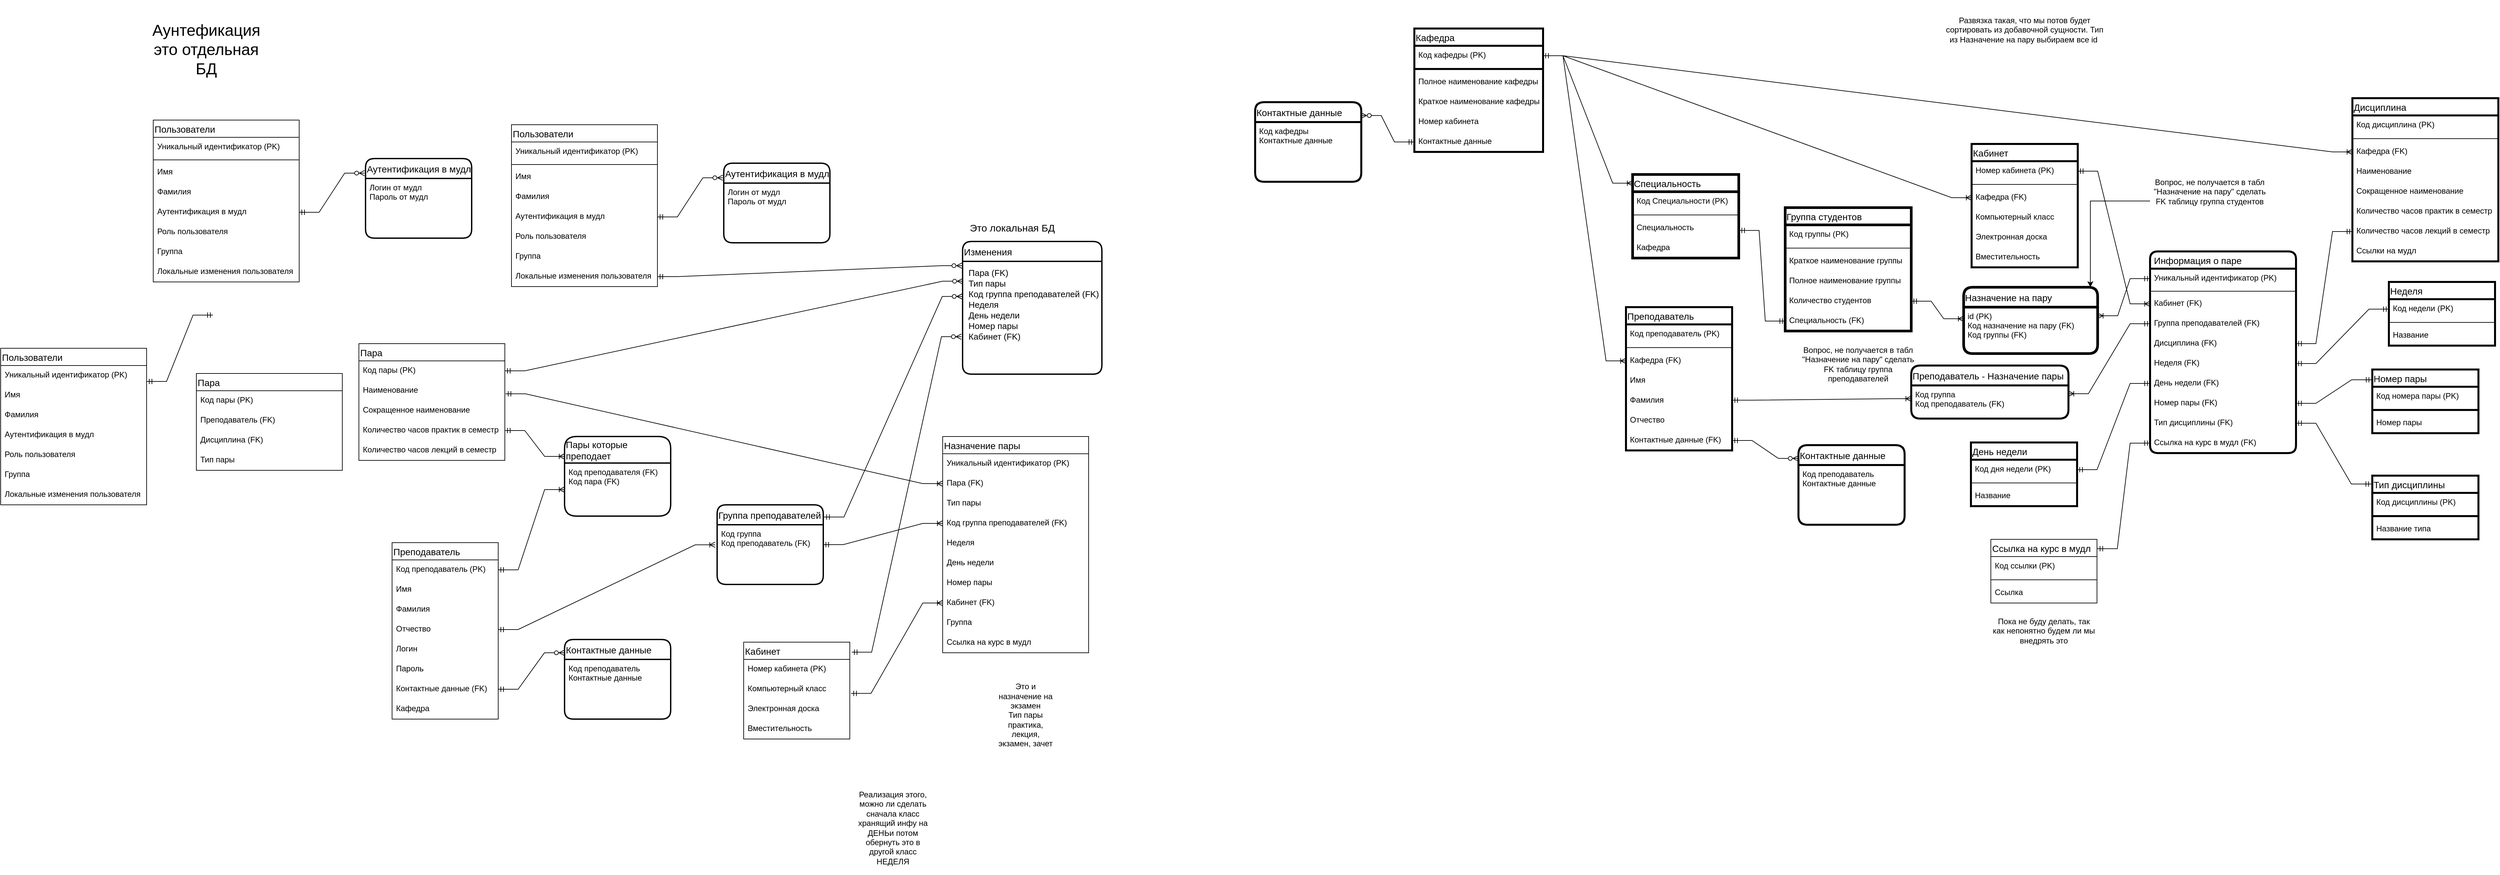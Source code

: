 <mxfile version="21.2.3" type="device">
  <diagram name="Страница 1" id="3yox5P6LXDv1PHqHLUEU">
    <mxGraphModel dx="3133" dy="2016" grid="0" gridSize="10" guides="1" tooltips="1" connect="1" arrows="1" fold="1" page="0" pageScale="1" pageWidth="827" pageHeight="1169" math="0" shadow="0">
      <root>
        <mxCell id="0" />
        <mxCell id="1" parent="0" />
        <mxCell id="T4KWbT7_Ba4ez9RTvERk-1" value="Преподаватель" style="swimlane;fontStyle=0;childLayout=stackLayout;horizontal=1;startSize=26;horizontalStack=0;resizeParent=1;resizeParentMax=0;resizeLast=0;collapsible=1;marginBottom=0;align=left;fontSize=14;" parent="1" vertex="1">
          <mxGeometry x="-60" y="125" width="160" height="266" as="geometry" />
        </mxCell>
        <mxCell id="T4KWbT7_Ba4ez9RTvERk-2" value="Код преподаватель (PK)" style="text;strokeColor=none;fillColor=none;spacingLeft=4;spacingRight=4;overflow=hidden;rotatable=0;points=[[0,0.5],[1,0.5]];portConstraint=eastwest;fontSize=12;fontStyle=0" parent="T4KWbT7_Ba4ez9RTvERk-1" vertex="1">
          <mxGeometry y="26" width="160" height="30" as="geometry" />
        </mxCell>
        <mxCell id="T4KWbT7_Ba4ez9RTvERk-3" value="Имя" style="text;strokeColor=none;fillColor=none;spacingLeft=4;spacingRight=4;overflow=hidden;rotatable=0;points=[[0,0.5],[1,0.5]];portConstraint=eastwest;fontSize=12;" parent="T4KWbT7_Ba4ez9RTvERk-1" vertex="1">
          <mxGeometry y="56" width="160" height="30" as="geometry" />
        </mxCell>
        <mxCell id="T4KWbT7_Ba4ez9RTvERk-4" value="Фамилия" style="text;strokeColor=none;fillColor=none;spacingLeft=4;spacingRight=4;overflow=hidden;rotatable=0;points=[[0,0.5],[1,0.5]];portConstraint=eastwest;fontSize=12;" parent="T4KWbT7_Ba4ez9RTvERk-1" vertex="1">
          <mxGeometry y="86" width="160" height="30" as="geometry" />
        </mxCell>
        <mxCell id="T4KWbT7_Ba4ez9RTvERk-5" value="Отчество" style="text;strokeColor=none;fillColor=none;spacingLeft=4;spacingRight=4;overflow=hidden;rotatable=0;points=[[0,0.5],[1,0.5]];portConstraint=eastwest;fontSize=12;" parent="T4KWbT7_Ba4ez9RTvERk-1" vertex="1">
          <mxGeometry y="116" width="160" height="30" as="geometry" />
        </mxCell>
        <mxCell id="T4KWbT7_Ba4ez9RTvERk-29" value="Логин" style="text;strokeColor=none;fillColor=none;spacingLeft=4;spacingRight=4;overflow=hidden;rotatable=0;points=[[0,0.5],[1,0.5]];portConstraint=eastwest;fontSize=12;" parent="T4KWbT7_Ba4ez9RTvERk-1" vertex="1">
          <mxGeometry y="146" width="160" height="30" as="geometry" />
        </mxCell>
        <mxCell id="T4KWbT7_Ba4ez9RTvERk-30" value="Пароль" style="text;strokeColor=none;fillColor=none;spacingLeft=4;spacingRight=4;overflow=hidden;rotatable=0;points=[[0,0.5],[1,0.5]];portConstraint=eastwest;fontSize=12;" parent="T4KWbT7_Ba4ez9RTvERk-1" vertex="1">
          <mxGeometry y="176" width="160" height="30" as="geometry" />
        </mxCell>
        <mxCell id="T4KWbT7_Ba4ez9RTvERk-6" value="Контактные данные (FK)" style="text;strokeColor=none;fillColor=none;spacingLeft=4;spacingRight=4;overflow=hidden;rotatable=0;points=[[0,0.5],[1,0.5]];portConstraint=eastwest;fontSize=12;" parent="T4KWbT7_Ba4ez9RTvERk-1" vertex="1">
          <mxGeometry y="206" width="160" height="30" as="geometry" />
        </mxCell>
        <mxCell id="T4KWbT7_Ba4ez9RTvERk-94" value="Кафедра" style="text;strokeColor=none;fillColor=none;spacingLeft=4;spacingRight=4;overflow=hidden;rotatable=0;points=[[0,0.5],[1,0.5]];portConstraint=eastwest;fontSize=12;" parent="T4KWbT7_Ba4ez9RTvERk-1" vertex="1">
          <mxGeometry y="236" width="160" height="30" as="geometry" />
        </mxCell>
        <mxCell id="T4KWbT7_Ba4ez9RTvERk-7" value="Пара" style="swimlane;fontStyle=0;childLayout=stackLayout;horizontal=1;startSize=26;horizontalStack=0;resizeParent=1;resizeParentMax=0;resizeLast=0;collapsible=1;marginBottom=0;align=left;fontSize=14;" parent="1" vertex="1">
          <mxGeometry x="-110" y="-175" width="220" height="176" as="geometry" />
        </mxCell>
        <mxCell id="T4KWbT7_Ba4ez9RTvERk-8" value="Код пары (PK)" style="text;strokeColor=none;fillColor=none;spacingLeft=4;spacingRight=4;overflow=hidden;rotatable=0;points=[[0,0.5],[1,0.5]];portConstraint=eastwest;fontSize=12;fontStyle=0" parent="T4KWbT7_Ba4ez9RTvERk-7" vertex="1">
          <mxGeometry y="26" width="220" height="30" as="geometry" />
        </mxCell>
        <mxCell id="T4KWbT7_Ba4ez9RTvERk-9" value="Наименование" style="text;strokeColor=none;fillColor=none;spacingLeft=4;spacingRight=4;overflow=hidden;rotatable=0;points=[[0,0.5],[1,0.5]];portConstraint=eastwest;fontSize=12;" parent="T4KWbT7_Ba4ez9RTvERk-7" vertex="1">
          <mxGeometry y="56" width="220" height="30" as="geometry" />
        </mxCell>
        <mxCell id="T4KWbT7_Ba4ez9RTvERk-10" value="Сокращенное наименование" style="text;strokeColor=none;fillColor=none;spacingLeft=4;spacingRight=4;overflow=hidden;rotatable=0;points=[[0,0.5],[1,0.5]];portConstraint=eastwest;fontSize=12;" parent="T4KWbT7_Ba4ez9RTvERk-7" vertex="1">
          <mxGeometry y="86" width="220" height="30" as="geometry" />
        </mxCell>
        <mxCell id="T4KWbT7_Ba4ez9RTvERk-11" value="Количество часов практик в семестр" style="text;strokeColor=none;fillColor=none;spacingLeft=4;spacingRight=4;overflow=hidden;rotatable=0;points=[[0,0.5],[1,0.5]];portConstraint=eastwest;fontSize=12;" parent="T4KWbT7_Ba4ez9RTvERk-7" vertex="1">
          <mxGeometry y="116" width="220" height="30" as="geometry" />
        </mxCell>
        <mxCell id="T4KWbT7_Ba4ez9RTvERk-12" value="Количество часов лекций в семестр" style="text;strokeColor=none;fillColor=none;spacingLeft=4;spacingRight=4;overflow=hidden;rotatable=0;points=[[0,0.5],[1,0.5]];portConstraint=eastwest;fontSize=12;" parent="T4KWbT7_Ba4ez9RTvERk-7" vertex="1">
          <mxGeometry y="146" width="220" height="30" as="geometry" />
        </mxCell>
        <mxCell id="T4KWbT7_Ba4ez9RTvERk-20" value="" style="edgeStyle=entityRelationEdgeStyle;fontSize=12;html=1;endArrow=ERzeroToMany;startArrow=ERmandOne;rounded=0;entryX=-0.002;entryY=0.167;entryDx=0;entryDy=0;entryPerimeter=0;exitX=1;exitY=0.5;exitDx=0;exitDy=0;" parent="1" source="T4KWbT7_Ba4ez9RTvERk-6" target="T4KWbT7_Ba4ez9RTvERk-31" edge="1">
          <mxGeometry width="100" height="100" relative="1" as="geometry">
            <mxPoint x="70" y="415" as="sourcePoint" />
            <mxPoint x="177.6" y="358.416" as="targetPoint" />
          </mxGeometry>
        </mxCell>
        <mxCell id="T4KWbT7_Ba4ez9RTvERk-23" value="Пользователи" style="swimlane;fontStyle=0;childLayout=stackLayout;horizontal=1;startSize=26;horizontalStack=0;resizeParent=1;resizeParentMax=0;resizeLast=0;collapsible=1;marginBottom=0;align=left;fontSize=14;" parent="1" vertex="1">
          <mxGeometry x="120" y="-505" width="220" height="244" as="geometry" />
        </mxCell>
        <mxCell id="T4KWbT7_Ba4ez9RTvERk-24" value="Уникальный идентификатор (PK)" style="text;strokeColor=none;fillColor=none;spacingLeft=4;spacingRight=4;overflow=hidden;rotatable=0;points=[[0,0.5],[1,0.5]];portConstraint=eastwest;fontSize=12;fontStyle=0" parent="T4KWbT7_Ba4ez9RTvERk-23" vertex="1">
          <mxGeometry y="26" width="220" height="30" as="geometry" />
        </mxCell>
        <mxCell id="xMZ38Z4wrfJ14ddGWh8O-2" value="" style="line;strokeWidth=1;fillColor=none;align=left;verticalAlign=middle;spacingTop=-1;spacingLeft=3;spacingRight=3;rotatable=0;labelPosition=right;points=[];portConstraint=eastwest;strokeColor=inherit;" parent="T4KWbT7_Ba4ez9RTvERk-23" vertex="1">
          <mxGeometry y="56" width="220" height="8" as="geometry" />
        </mxCell>
        <mxCell id="T4KWbT7_Ba4ez9RTvERk-25" value="Имя" style="text;strokeColor=none;fillColor=none;spacingLeft=4;spacingRight=4;overflow=hidden;rotatable=0;points=[[0,0.5],[1,0.5]];portConstraint=eastwest;fontSize=12;" parent="T4KWbT7_Ba4ez9RTvERk-23" vertex="1">
          <mxGeometry y="64" width="220" height="30" as="geometry" />
        </mxCell>
        <mxCell id="T4KWbT7_Ba4ez9RTvERk-26" value="Фамилия" style="text;strokeColor=none;fillColor=none;spacingLeft=4;spacingRight=4;overflow=hidden;rotatable=0;points=[[0,0.5],[1,0.5]];portConstraint=eastwest;fontSize=12;" parent="T4KWbT7_Ba4ez9RTvERk-23" vertex="1">
          <mxGeometry y="94" width="220" height="30" as="geometry" />
        </mxCell>
        <mxCell id="T4KWbT7_Ba4ez9RTvERk-28" value="Аутентификация в мудл" style="text;strokeColor=none;fillColor=none;spacingLeft=4;spacingRight=4;overflow=hidden;rotatable=0;points=[[0,0.5],[1,0.5]];portConstraint=eastwest;fontSize=12;" parent="T4KWbT7_Ba4ez9RTvERk-23" vertex="1">
          <mxGeometry y="124" width="220" height="30" as="geometry" />
        </mxCell>
        <mxCell id="T4KWbT7_Ba4ez9RTvERk-36" value="Роль пользователя" style="text;strokeColor=none;fillColor=none;spacingLeft=4;spacingRight=4;overflow=hidden;rotatable=0;points=[[0,0.5],[1,0.5]];portConstraint=eastwest;fontSize=12;" parent="T4KWbT7_Ba4ez9RTvERk-23" vertex="1">
          <mxGeometry y="154" width="220" height="30" as="geometry" />
        </mxCell>
        <mxCell id="T4KWbT7_Ba4ez9RTvERk-37" value="Группа" style="text;strokeColor=none;fillColor=none;spacingLeft=4;spacingRight=4;overflow=hidden;rotatable=0;points=[[0,0.5],[1,0.5]];portConstraint=eastwest;fontSize=12;" parent="T4KWbT7_Ba4ez9RTvERk-23" vertex="1">
          <mxGeometry y="184" width="220" height="30" as="geometry" />
        </mxCell>
        <mxCell id="T4KWbT7_Ba4ez9RTvERk-103" value="Локальные изменения пользователя" style="text;strokeColor=none;fillColor=none;spacingLeft=4;spacingRight=4;overflow=hidden;rotatable=0;points=[[0,0.5],[1,0.5]];portConstraint=eastwest;fontSize=12;" parent="T4KWbT7_Ba4ez9RTvERk-23" vertex="1">
          <mxGeometry y="214" width="220" height="30" as="geometry" />
        </mxCell>
        <mxCell id="T4KWbT7_Ba4ez9RTvERk-31" value="Контактные данные" style="swimlane;childLayout=stackLayout;horizontal=1;startSize=30;horizontalStack=0;rounded=1;fontSize=14;fontStyle=0;strokeWidth=2;resizeParent=0;resizeLast=1;shadow=0;dashed=0;align=left;" parent="1" vertex="1">
          <mxGeometry x="200" y="271" width="160" height="120" as="geometry" />
        </mxCell>
        <mxCell id="T4KWbT7_Ba4ez9RTvERk-32" value="Код преподаватель&#xa;Контактные данные" style="align=left;strokeColor=none;fillColor=none;spacingLeft=4;fontSize=12;verticalAlign=top;resizable=0;rotatable=0;part=1;" parent="T4KWbT7_Ba4ez9RTvERk-31" vertex="1">
          <mxGeometry y="30" width="160" height="90" as="geometry" />
        </mxCell>
        <mxCell id="T4KWbT7_Ba4ez9RTvERk-33" value="Аутентификация в мудл" style="swimlane;childLayout=stackLayout;horizontal=1;startSize=30;horizontalStack=0;rounded=1;fontSize=14;fontStyle=0;strokeWidth=2;resizeParent=0;resizeLast=1;shadow=0;dashed=0;align=left;" parent="1" vertex="1">
          <mxGeometry x="440" y="-447" width="160" height="120" as="geometry" />
        </mxCell>
        <mxCell id="T4KWbT7_Ba4ez9RTvERk-34" value="Логин от мудл&#xa;Пароль от мудл" style="align=left;strokeColor=none;fillColor=none;spacingLeft=4;fontSize=12;verticalAlign=top;resizable=0;rotatable=0;part=1;" parent="T4KWbT7_Ba4ez9RTvERk-33" vertex="1">
          <mxGeometry y="30" width="160" height="90" as="geometry" />
        </mxCell>
        <mxCell id="T4KWbT7_Ba4ez9RTvERk-35" value="" style="edgeStyle=entityRelationEdgeStyle;fontSize=12;html=1;endArrow=ERzeroToMany;startArrow=ERmandOne;rounded=0;entryX=-0.009;entryY=0.183;entryDx=0;entryDy=0;entryPerimeter=0;exitX=1;exitY=0.5;exitDx=0;exitDy=0;" parent="1" source="T4KWbT7_Ba4ez9RTvERk-28" target="T4KWbT7_Ba4ez9RTvERk-33" edge="1">
          <mxGeometry width="100" height="100" relative="1" as="geometry">
            <mxPoint x="370" y="-455" as="sourcePoint" />
            <mxPoint x="449.68" y="-435.96" as="targetPoint" />
          </mxGeometry>
        </mxCell>
        <mxCell id="T4KWbT7_Ba4ez9RTvERk-52" value="Группа преподавателей" style="swimlane;childLayout=stackLayout;horizontal=1;startSize=30;horizontalStack=0;rounded=1;fontSize=14;fontStyle=0;strokeWidth=2;resizeParent=0;resizeLast=1;shadow=0;dashed=0;align=left;" parent="1" vertex="1">
          <mxGeometry x="430" y="68" width="160" height="120" as="geometry">
            <mxRectangle x="930" y="-40" width="170" height="30" as="alternateBounds" />
          </mxGeometry>
        </mxCell>
        <mxCell id="T4KWbT7_Ba4ez9RTvERk-53" value="Код группа&#xa;Код преподаватель (FK)" style="align=left;strokeColor=none;fillColor=none;spacingLeft=4;fontSize=12;verticalAlign=top;resizable=0;rotatable=0;part=1;" parent="T4KWbT7_Ba4ez9RTvERk-52" vertex="1">
          <mxGeometry y="30" width="160" height="90" as="geometry" />
        </mxCell>
        <mxCell id="T4KWbT7_Ba4ez9RTvERk-54" value="Назначение пары" style="swimlane;fontStyle=0;childLayout=stackLayout;horizontal=1;startSize=26;horizontalStack=0;resizeParent=1;resizeParentMax=0;resizeLast=0;collapsible=1;marginBottom=0;align=left;fontSize=14;" parent="1" vertex="1">
          <mxGeometry x="770" y="-35" width="220" height="326" as="geometry">
            <mxRectangle x="780" y="10" width="70" height="30" as="alternateBounds" />
          </mxGeometry>
        </mxCell>
        <mxCell id="T4KWbT7_Ba4ez9RTvERk-55" value="Уникальный идентификатор (PK)" style="text;strokeColor=none;fillColor=none;spacingLeft=4;spacingRight=4;overflow=hidden;rotatable=0;points=[[0,0.5],[1,0.5]];portConstraint=eastwest;fontSize=12;" parent="T4KWbT7_Ba4ez9RTvERk-54" vertex="1">
          <mxGeometry y="26" width="220" height="30" as="geometry" />
        </mxCell>
        <mxCell id="T4KWbT7_Ba4ez9RTvERk-57" value="Пара (FK)" style="text;strokeColor=none;fillColor=none;spacingLeft=4;spacingRight=4;overflow=hidden;rotatable=0;points=[[0,0.5],[1,0.5]];portConstraint=eastwest;fontSize=12;" parent="T4KWbT7_Ba4ez9RTvERk-54" vertex="1">
          <mxGeometry y="56" width="220" height="30" as="geometry" />
        </mxCell>
        <mxCell id="T4KWbT7_Ba4ez9RTvERk-73" value="Тип пары" style="text;strokeColor=none;fillColor=none;spacingLeft=4;spacingRight=4;overflow=hidden;rotatable=0;points=[[0,0.5],[1,0.5]];portConstraint=eastwest;fontSize=12;" parent="T4KWbT7_Ba4ez9RTvERk-54" vertex="1">
          <mxGeometry y="86" width="220" height="30" as="geometry" />
        </mxCell>
        <mxCell id="T4KWbT7_Ba4ez9RTvERk-56" value="Код группа преподавателей (FK)" style="text;strokeColor=none;fillColor=none;spacingLeft=4;spacingRight=4;overflow=hidden;rotatable=0;points=[[0,0.5],[1,0.5]];portConstraint=eastwest;fontSize=12;fontStyle=0" parent="T4KWbT7_Ba4ez9RTvERk-54" vertex="1">
          <mxGeometry y="116" width="220" height="30" as="geometry" />
        </mxCell>
        <mxCell id="T4KWbT7_Ba4ez9RTvERk-58" value="Неделя" style="text;strokeColor=none;fillColor=none;spacingLeft=4;spacingRight=4;overflow=hidden;rotatable=0;points=[[0,0.5],[1,0.5]];portConstraint=eastwest;fontSize=12;" parent="T4KWbT7_Ba4ez9RTvERk-54" vertex="1">
          <mxGeometry y="146" width="220" height="30" as="geometry" />
        </mxCell>
        <mxCell id="T4KWbT7_Ba4ez9RTvERk-71" value="День недели" style="text;strokeColor=none;fillColor=none;spacingLeft=4;spacingRight=4;overflow=hidden;rotatable=0;points=[[0,0.5],[1,0.5]];portConstraint=eastwest;fontSize=12;" parent="T4KWbT7_Ba4ez9RTvERk-54" vertex="1">
          <mxGeometry y="176" width="220" height="30" as="geometry" />
        </mxCell>
        <mxCell id="T4KWbT7_Ba4ez9RTvERk-59" value="Номер пары" style="text;strokeColor=none;fillColor=none;spacingLeft=4;spacingRight=4;overflow=hidden;rotatable=0;points=[[0,0.5],[1,0.5]];portConstraint=eastwest;fontSize=12;" parent="T4KWbT7_Ba4ez9RTvERk-54" vertex="1">
          <mxGeometry y="206" width="220" height="30" as="geometry" />
        </mxCell>
        <mxCell id="T4KWbT7_Ba4ez9RTvERk-85" value="Кабинет (FK)" style="text;strokeColor=none;fillColor=none;spacingLeft=4;spacingRight=4;overflow=hidden;rotatable=0;points=[[0,0.5],[1,0.5]];portConstraint=eastwest;fontSize=12;" parent="T4KWbT7_Ba4ez9RTvERk-54" vertex="1">
          <mxGeometry y="236" width="220" height="30" as="geometry" />
        </mxCell>
        <mxCell id="T4KWbT7_Ba4ez9RTvERk-72" value="Группа" style="text;strokeColor=none;fillColor=none;spacingLeft=4;spacingRight=4;overflow=hidden;rotatable=0;points=[[0,0.5],[1,0.5]];portConstraint=eastwest;fontSize=12;" parent="T4KWbT7_Ba4ez9RTvERk-54" vertex="1">
          <mxGeometry y="266" width="220" height="30" as="geometry" />
        </mxCell>
        <mxCell id="T4KWbT7_Ba4ez9RTvERk-117" value="Ссылка на курс в мудл" style="text;strokeColor=none;fillColor=none;spacingLeft=4;spacingRight=4;overflow=hidden;rotatable=0;points=[[0,0.5],[1,0.5]];portConstraint=eastwest;fontSize=12;" parent="T4KWbT7_Ba4ez9RTvERk-54" vertex="1">
          <mxGeometry y="296" width="220" height="30" as="geometry" />
        </mxCell>
        <mxCell id="T4KWbT7_Ba4ez9RTvERk-63" value="Пары которые &#xa;преподает" style="swimlane;childLayout=stackLayout;horizontal=1;startSize=40;horizontalStack=0;rounded=1;fontSize=14;fontStyle=0;strokeWidth=2;resizeParent=0;resizeLast=1;shadow=0;dashed=0;align=left;" parent="1" vertex="1">
          <mxGeometry x="200" y="-35" width="160" height="120" as="geometry" />
        </mxCell>
        <mxCell id="T4KWbT7_Ba4ez9RTvERk-64" value="Код преподавателя (FK)&#xa;Код пара (FK)" style="align=left;strokeColor=none;fillColor=none;spacingLeft=4;fontSize=12;verticalAlign=top;resizable=0;rotatable=0;part=1;" parent="T4KWbT7_Ba4ez9RTvERk-63" vertex="1">
          <mxGeometry y="40" width="160" height="80" as="geometry" />
        </mxCell>
        <mxCell id="T4KWbT7_Ba4ez9RTvERk-66" value="" style="edgeStyle=entityRelationEdgeStyle;fontSize=12;html=1;endArrow=ERoneToMany;startArrow=ERmandOne;rounded=0;exitX=1;exitY=0.5;exitDx=0;exitDy=0;entryX=0;entryY=0.25;entryDx=0;entryDy=0;" parent="1" source="T4KWbT7_Ba4ez9RTvERk-11" target="T4KWbT7_Ba4ez9RTvERk-63" edge="1">
          <mxGeometry width="100" height="100" relative="1" as="geometry">
            <mxPoint x="390" y="125" as="sourcePoint" />
            <mxPoint x="490" y="25" as="targetPoint" />
          </mxGeometry>
        </mxCell>
        <mxCell id="T4KWbT7_Ba4ez9RTvERk-67" value="" style="edgeStyle=entityRelationEdgeStyle;fontSize=12;html=1;endArrow=ERoneToMany;startArrow=ERmandOne;rounded=0;exitX=1;exitY=0.5;exitDx=0;exitDy=0;entryX=0;entryY=0.5;entryDx=0;entryDy=0;" parent="1" source="T4KWbT7_Ba4ez9RTvERk-2" target="T4KWbT7_Ba4ez9RTvERk-64" edge="1">
          <mxGeometry width="100" height="100" relative="1" as="geometry">
            <mxPoint x="430" y="85.0" as="sourcePoint" />
            <mxPoint x="510" y="160.0" as="targetPoint" />
          </mxGeometry>
        </mxCell>
        <mxCell id="T4KWbT7_Ba4ez9RTvERk-68" value="" style="edgeStyle=entityRelationEdgeStyle;fontSize=12;html=1;endArrow=ERoneToMany;startArrow=ERmandOne;rounded=0;exitX=1.005;exitY=0.653;exitDx=0;exitDy=0;entryX=0;entryY=0.5;entryDx=0;entryDy=0;exitPerimeter=0;" parent="1" source="T4KWbT7_Ba4ez9RTvERk-9" target="T4KWbT7_Ba4ez9RTvERk-57" edge="1">
          <mxGeometry width="100" height="100" relative="1" as="geometry">
            <mxPoint x="220.0" y="-135" as="sourcePoint" />
            <mxPoint x="300" y="-60" as="targetPoint" />
          </mxGeometry>
        </mxCell>
        <mxCell id="T4KWbT7_Ba4ez9RTvERk-69" value="" style="edgeStyle=entityRelationEdgeStyle;fontSize=12;html=1;endArrow=ERoneToMany;startArrow=ERmandOne;rounded=0;exitX=1;exitY=0.5;exitDx=0;exitDy=0;entryX=-0.019;entryY=0.336;entryDx=0;entryDy=0;entryPerimeter=0;" parent="1" source="T4KWbT7_Ba4ez9RTvERk-5" target="T4KWbT7_Ba4ez9RTvERk-53" edge="1">
          <mxGeometry width="100" height="100" relative="1" as="geometry">
            <mxPoint x="270.0" y="190" as="sourcePoint" />
            <mxPoint x="350" y="265" as="targetPoint" />
          </mxGeometry>
        </mxCell>
        <mxCell id="T4KWbT7_Ba4ez9RTvERk-70" value="" style="edgeStyle=entityRelationEdgeStyle;fontSize=12;html=1;endArrow=ERoneToMany;startArrow=ERmandOne;rounded=0;exitX=1;exitY=0.5;exitDx=0;exitDy=0;entryX=0;entryY=0.5;entryDx=0;entryDy=0;" parent="1" source="T4KWbT7_Ba4ez9RTvERk-52" target="T4KWbT7_Ba4ez9RTvERk-56" edge="1">
          <mxGeometry width="100" height="100" relative="1" as="geometry">
            <mxPoint x="720.0" y="190" as="sourcePoint" />
            <mxPoint x="810" y="135" as="targetPoint" />
          </mxGeometry>
        </mxCell>
        <mxCell id="T4KWbT7_Ba4ez9RTvERk-84" value="Это и назначение на экзамен&lt;br&gt;Тип пары практика, лекция, экзамен, зачет" style="text;strokeColor=none;align=center;fillColor=none;html=1;verticalAlign=middle;whiteSpace=wrap;rounded=0;" parent="1" vertex="1">
          <mxGeometry x="850" y="325" width="90" height="120" as="geometry" />
        </mxCell>
        <mxCell id="T4KWbT7_Ba4ez9RTvERk-86" value="Кабинет" style="swimlane;fontStyle=0;childLayout=stackLayout;horizontal=1;startSize=26;horizontalStack=0;resizeParent=1;resizeParentMax=0;resizeLast=0;collapsible=1;marginBottom=0;align=left;fontSize=14;" parent="1" vertex="1">
          <mxGeometry x="470" y="275" width="160" height="146" as="geometry" />
        </mxCell>
        <mxCell id="T4KWbT7_Ba4ez9RTvERk-87" value="Номер кабинета (PK)" style="text;strokeColor=none;fillColor=none;spacingLeft=4;spacingRight=4;overflow=hidden;rotatable=0;points=[[0,0.5],[1,0.5]];portConstraint=eastwest;fontSize=12;fontStyle=0" parent="T4KWbT7_Ba4ez9RTvERk-86" vertex="1">
          <mxGeometry y="26" width="160" height="30" as="geometry" />
        </mxCell>
        <mxCell id="T4KWbT7_Ba4ez9RTvERk-88" value="Компьютерный класс" style="text;strokeColor=none;fillColor=none;spacingLeft=4;spacingRight=4;overflow=hidden;rotatable=0;points=[[0,0.5],[1,0.5]];portConstraint=eastwest;fontSize=12;" parent="T4KWbT7_Ba4ez9RTvERk-86" vertex="1">
          <mxGeometry y="56" width="160" height="30" as="geometry" />
        </mxCell>
        <mxCell id="T4KWbT7_Ba4ez9RTvERk-89" value="Электронная доска" style="text;strokeColor=none;fillColor=none;spacingLeft=4;spacingRight=4;overflow=hidden;rotatable=0;points=[[0,0.5],[1,0.5]];portConstraint=eastwest;fontSize=12;" parent="T4KWbT7_Ba4ez9RTvERk-86" vertex="1">
          <mxGeometry y="86" width="160" height="30" as="geometry" />
        </mxCell>
        <mxCell id="T4KWbT7_Ba4ez9RTvERk-95" value="Вместительность" style="text;strokeColor=none;fillColor=none;spacingLeft=4;spacingRight=4;overflow=hidden;rotatable=0;points=[[0,0.5],[1,0.5]];portConstraint=eastwest;fontSize=12;" parent="T4KWbT7_Ba4ez9RTvERk-86" vertex="1">
          <mxGeometry y="116" width="160" height="30" as="geometry" />
        </mxCell>
        <mxCell id="T4KWbT7_Ba4ez9RTvERk-96" value="" style="edgeStyle=entityRelationEdgeStyle;fontSize=12;html=1;endArrow=ERoneToMany;startArrow=ERmandOne;rounded=0;exitX=1.012;exitY=0.708;exitDx=0;exitDy=0;entryX=0;entryY=0.5;entryDx=0;entryDy=0;exitPerimeter=0;" parent="1" source="T4KWbT7_Ba4ez9RTvERk-88" target="T4KWbT7_Ba4ez9RTvERk-85" edge="1">
          <mxGeometry width="100" height="100" relative="1" as="geometry">
            <mxPoint x="610" y="261" as="sourcePoint" />
            <mxPoint x="780" y="222.0" as="targetPoint" />
          </mxGeometry>
        </mxCell>
        <mxCell id="T4KWbT7_Ba4ez9RTvERk-102" value="Реализация этого, можно ли сделать сначала класс хранящий инфу на ДЕНЬи потом обернуть это в другой класс НЕДЕЛЯ" style="text;strokeColor=none;align=center;fillColor=none;html=1;verticalAlign=middle;whiteSpace=wrap;rounded=0;" parent="1" vertex="1">
          <mxGeometry x="640" y="485" width="110" height="140" as="geometry" />
        </mxCell>
        <mxCell id="T4KWbT7_Ba4ez9RTvERk-104" value="Изменения" style="swimlane;childLayout=stackLayout;horizontal=1;startSize=30;horizontalStack=0;rounded=1;fontSize=14;fontStyle=0;strokeWidth=2;resizeParent=0;resizeLast=1;shadow=0;dashed=0;align=left;" parent="1" vertex="1">
          <mxGeometry x="800" y="-329" width="210" height="200" as="geometry" />
        </mxCell>
        <mxCell id="T4KWbT7_Ba4ez9RTvERk-105" value="Пара (FK)&#xa;Тип пары&#xa;Код группа преподавателей (FK)&#xa;Неделя&#xa;День недели&#xa;Номер пары&#xa;Кабинет (FK)&#xa;&#xa;&#xa;&#xa;&#xa;&#xa;&#xa;&#xa;" style="align=left;strokeColor=none;fillColor=none;spacingLeft=4;fontSize=13;verticalAlign=top;resizable=0;rotatable=0;part=1;spacing=5;" parent="T4KWbT7_Ba4ez9RTvERk-104" vertex="1">
          <mxGeometry y="30" width="210" height="170" as="geometry" />
        </mxCell>
        <mxCell id="T4KWbT7_Ba4ez9RTvERk-106" value="" style="edgeStyle=entityRelationEdgeStyle;fontSize=12;html=1;endArrow=ERzeroToMany;startArrow=ERmandOne;rounded=0;entryX=-0.005;entryY=0.038;entryDx=0;entryDy=0;entryPerimeter=0;exitX=1;exitY=0.5;exitDx=0;exitDy=0;" parent="1" source="T4KWbT7_Ba4ez9RTvERk-103" target="T4KWbT7_Ba4ez9RTvERk-105" edge="1">
          <mxGeometry width="100" height="100" relative="1" as="geometry">
            <mxPoint x="480" y="-272" as="sourcePoint" />
            <mxPoint x="589.68" y="-333.96" as="targetPoint" />
          </mxGeometry>
        </mxCell>
        <mxCell id="T4KWbT7_Ba4ez9RTvERk-118" value="" style="edgeStyle=entityRelationEdgeStyle;fontSize=12;html=1;endArrow=ERzeroToMany;startArrow=ERmandOne;rounded=0;entryX=0;entryY=0.176;entryDx=0;entryDy=0;entryPerimeter=0;exitX=1;exitY=0.5;exitDx=0;exitDy=0;" parent="1" source="T4KWbT7_Ba4ez9RTvERk-8" target="T4KWbT7_Ba4ez9RTvERk-105" edge="1">
          <mxGeometry width="100" height="100" relative="1" as="geometry">
            <mxPoint x="170" y="-160.46" as="sourcePoint" />
            <mxPoint x="319" y="-135.0" as="targetPoint" />
          </mxGeometry>
        </mxCell>
        <mxCell id="T4KWbT7_Ba4ez9RTvERk-119" value="" style="edgeStyle=entityRelationEdgeStyle;fontSize=12;html=1;endArrow=ERzeroToMany;startArrow=ERmandOne;rounded=0;exitX=1.007;exitY=0.153;exitDx=0;exitDy=0;exitPerimeter=0;entryX=-0.003;entryY=0.311;entryDx=0;entryDy=0;entryPerimeter=0;" parent="1" source="T4KWbT7_Ba4ez9RTvERk-52" target="T4KWbT7_Ba4ez9RTvERk-105" edge="1">
          <mxGeometry width="100" height="100" relative="1" as="geometry">
            <mxPoint x="145" y="-93.92" as="sourcePoint" />
            <mxPoint x="670" y="-165" as="targetPoint" />
          </mxGeometry>
        </mxCell>
        <mxCell id="T4KWbT7_Ba4ez9RTvERk-120" value="" style="edgeStyle=entityRelationEdgeStyle;fontSize=12;html=1;endArrow=ERzeroToMany;startArrow=ERmandOne;rounded=0;exitX=1.018;exitY=0.104;exitDx=0;exitDy=0;exitPerimeter=0;entryX=-0.009;entryY=0.668;entryDx=0;entryDy=0;entryPerimeter=0;" parent="1" source="T4KWbT7_Ba4ez9RTvERk-86" target="T4KWbT7_Ba4ez9RTvERk-105" edge="1">
          <mxGeometry width="100" height="100" relative="1" as="geometry">
            <mxPoint x="620" y="209.81" as="sourcePoint" />
            <mxPoint x="724.68" y="-55.0" as="targetPoint" />
          </mxGeometry>
        </mxCell>
        <mxCell id="T4KWbT7_Ba4ez9RTvERk-121" value="&lt;font style=&quot;font-size: 15px;&quot;&gt;Это локальная БД&lt;/font&gt;" style="text;strokeColor=none;align=center;fillColor=none;html=1;verticalAlign=middle;whiteSpace=wrap;rounded=0;fontSize=13;" parent="1" vertex="1">
          <mxGeometry x="810" y="-365" width="130" height="30" as="geometry" />
        </mxCell>
        <mxCell id="zYMpkRdm6IUNbibokJmv-2" value="Пользователи" style="swimlane;fontStyle=0;childLayout=stackLayout;horizontal=1;startSize=26;horizontalStack=0;resizeParent=1;resizeParentMax=0;resizeLast=0;collapsible=1;marginBottom=0;align=left;fontSize=14;" parent="1" vertex="1">
          <mxGeometry x="-650" y="-168" width="220" height="236" as="geometry" />
        </mxCell>
        <mxCell id="zYMpkRdm6IUNbibokJmv-3" value="Уникальный идентификатор (PK)" style="text;strokeColor=none;fillColor=none;spacingLeft=4;spacingRight=4;overflow=hidden;rotatable=0;points=[[0,0.5],[1,0.5]];portConstraint=eastwest;fontSize=12;fontStyle=0" parent="zYMpkRdm6IUNbibokJmv-2" vertex="1">
          <mxGeometry y="26" width="220" height="30" as="geometry" />
        </mxCell>
        <mxCell id="zYMpkRdm6IUNbibokJmv-4" value="Имя" style="text;strokeColor=none;fillColor=none;spacingLeft=4;spacingRight=4;overflow=hidden;rotatable=0;points=[[0,0.5],[1,0.5]];portConstraint=eastwest;fontSize=12;" parent="zYMpkRdm6IUNbibokJmv-2" vertex="1">
          <mxGeometry y="56" width="220" height="30" as="geometry" />
        </mxCell>
        <mxCell id="zYMpkRdm6IUNbibokJmv-5" value="Фамилия" style="text;strokeColor=none;fillColor=none;spacingLeft=4;spacingRight=4;overflow=hidden;rotatable=0;points=[[0,0.5],[1,0.5]];portConstraint=eastwest;fontSize=12;" parent="zYMpkRdm6IUNbibokJmv-2" vertex="1">
          <mxGeometry y="86" width="220" height="30" as="geometry" />
        </mxCell>
        <mxCell id="zYMpkRdm6IUNbibokJmv-6" value="Аутентификация в мудл" style="text;strokeColor=none;fillColor=none;spacingLeft=4;spacingRight=4;overflow=hidden;rotatable=0;points=[[0,0.5],[1,0.5]];portConstraint=eastwest;fontSize=12;" parent="zYMpkRdm6IUNbibokJmv-2" vertex="1">
          <mxGeometry y="116" width="220" height="30" as="geometry" />
        </mxCell>
        <mxCell id="zYMpkRdm6IUNbibokJmv-7" value="Роль пользователя" style="text;strokeColor=none;fillColor=none;spacingLeft=4;spacingRight=4;overflow=hidden;rotatable=0;points=[[0,0.5],[1,0.5]];portConstraint=eastwest;fontSize=12;" parent="zYMpkRdm6IUNbibokJmv-2" vertex="1">
          <mxGeometry y="146" width="220" height="30" as="geometry" />
        </mxCell>
        <mxCell id="zYMpkRdm6IUNbibokJmv-8" value="Группа" style="text;strokeColor=none;fillColor=none;spacingLeft=4;spacingRight=4;overflow=hidden;rotatable=0;points=[[0,0.5],[1,0.5]];portConstraint=eastwest;fontSize=12;" parent="zYMpkRdm6IUNbibokJmv-2" vertex="1">
          <mxGeometry y="176" width="220" height="30" as="geometry" />
        </mxCell>
        <mxCell id="zYMpkRdm6IUNbibokJmv-9" value="Локальные изменения пользователя" style="text;strokeColor=none;fillColor=none;spacingLeft=4;spacingRight=4;overflow=hidden;rotatable=0;points=[[0,0.5],[1,0.5]];portConstraint=eastwest;fontSize=12;" parent="zYMpkRdm6IUNbibokJmv-2" vertex="1">
          <mxGeometry y="206" width="220" height="30" as="geometry" />
        </mxCell>
        <mxCell id="zYMpkRdm6IUNbibokJmv-10" value="" style="edgeStyle=entityRelationEdgeStyle;fontSize=12;html=1;endArrow=ERmandOne;startArrow=ERmandOne;rounded=0;" parent="1" edge="1">
          <mxGeometry width="100" height="100" relative="1" as="geometry">
            <mxPoint x="-430" y="-118" as="sourcePoint" />
            <mxPoint x="-330" y="-218" as="targetPoint" />
          </mxGeometry>
        </mxCell>
        <mxCell id="zYMpkRdm6IUNbibokJmv-14" value="Преподаватель" style="swimlane;fontStyle=0;childLayout=stackLayout;horizontal=1;startSize=26;horizontalStack=0;resizeParent=1;resizeParentMax=0;resizeLast=0;collapsible=1;marginBottom=0;align=left;fontSize=14;strokeWidth=3;" parent="1" vertex="1">
          <mxGeometry x="1800" y="-230" width="160" height="216" as="geometry" />
        </mxCell>
        <mxCell id="zYMpkRdm6IUNbibokJmv-15" value="Код преподаватель (PK)" style="text;strokeColor=none;fillColor=none;spacingLeft=4;spacingRight=4;overflow=hidden;rotatable=0;points=[[0,0.5],[1,0.5]];portConstraint=eastwest;fontSize=12;fontStyle=0" parent="zYMpkRdm6IUNbibokJmv-14" vertex="1">
          <mxGeometry y="26" width="160" height="30" as="geometry" />
        </mxCell>
        <mxCell id="e31-4b1JSL8lnOEHuN7n-5" value="" style="line;strokeWidth=1;rotatable=0;dashed=0;labelPosition=right;align=left;verticalAlign=middle;spacingTop=0;spacingLeft=6;points=[];portConstraint=eastwest;" parent="zYMpkRdm6IUNbibokJmv-14" vertex="1">
          <mxGeometry y="56" width="160" height="10" as="geometry" />
        </mxCell>
        <mxCell id="zYMpkRdm6IUNbibokJmv-22" value="Кафедра (FK)" style="text;strokeColor=none;fillColor=none;spacingLeft=4;spacingRight=4;overflow=hidden;rotatable=0;points=[[0,0.5],[1,0.5]];portConstraint=eastwest;fontSize=12;" parent="zYMpkRdm6IUNbibokJmv-14" vertex="1">
          <mxGeometry y="66" width="160" height="30" as="geometry" />
        </mxCell>
        <mxCell id="zYMpkRdm6IUNbibokJmv-16" value="Имя" style="text;strokeColor=none;fillColor=none;spacingLeft=4;spacingRight=4;overflow=hidden;rotatable=0;points=[[0,0.5],[1,0.5]];portConstraint=eastwest;fontSize=12;" parent="zYMpkRdm6IUNbibokJmv-14" vertex="1">
          <mxGeometry y="96" width="160" height="30" as="geometry" />
        </mxCell>
        <mxCell id="zYMpkRdm6IUNbibokJmv-17" value="Фамилия" style="text;strokeColor=none;fillColor=none;spacingLeft=4;spacingRight=4;overflow=hidden;rotatable=0;points=[[0,0.5],[1,0.5]];portConstraint=eastwest;fontSize=12;" parent="zYMpkRdm6IUNbibokJmv-14" vertex="1">
          <mxGeometry y="126" width="160" height="30" as="geometry" />
        </mxCell>
        <mxCell id="zYMpkRdm6IUNbibokJmv-18" value="Отчество" style="text;strokeColor=none;fillColor=none;spacingLeft=4;spacingRight=4;overflow=hidden;rotatable=0;points=[[0,0.5],[1,0.5]];portConstraint=eastwest;fontSize=12;" parent="zYMpkRdm6IUNbibokJmv-14" vertex="1">
          <mxGeometry y="156" width="160" height="30" as="geometry" />
        </mxCell>
        <mxCell id="zYMpkRdm6IUNbibokJmv-21" value="Контактные данные (FK)" style="text;strokeColor=none;fillColor=none;spacingLeft=4;spacingRight=4;overflow=hidden;rotatable=0;points=[[0,0.5],[1,0.5]];portConstraint=eastwest;fontSize=12;" parent="zYMpkRdm6IUNbibokJmv-14" vertex="1">
          <mxGeometry y="186" width="160" height="30" as="geometry" />
        </mxCell>
        <mxCell id="zYMpkRdm6IUNbibokJmv-31" value=" Информация о паре" style="swimlane;fontStyle=0;childLayout=stackLayout;horizontal=1;startSize=26;horizontalStack=0;resizeParent=1;resizeParentMax=0;resizeLast=0;collapsible=1;marginBottom=0;align=left;fontSize=14;rounded=1;strokeWidth=3;" parent="1" vertex="1">
          <mxGeometry x="2590" y="-314" width="220" height="304" as="geometry">
            <mxRectangle x="780" y="10" width="70" height="30" as="alternateBounds" />
          </mxGeometry>
        </mxCell>
        <mxCell id="zYMpkRdm6IUNbibokJmv-32" value="Уникальный идентификатор (PK)" style="text;strokeColor=none;fillColor=none;spacingLeft=4;spacingRight=4;overflow=hidden;rotatable=0;points=[[0,0.5],[1,0.5]];portConstraint=eastwest;fontSize=12;" parent="zYMpkRdm6IUNbibokJmv-31" vertex="1">
          <mxGeometry y="26" width="220" height="30" as="geometry" />
        </mxCell>
        <mxCell id="xMZ38Z4wrfJ14ddGWh8O-3" value="" style="line;strokeWidth=1;fillColor=none;align=left;verticalAlign=middle;spacingTop=-1;spacingLeft=3;spacingRight=3;rotatable=0;labelPosition=right;points=[];portConstraint=eastwest;strokeColor=inherit;" parent="zYMpkRdm6IUNbibokJmv-31" vertex="1">
          <mxGeometry y="56" width="220" height="8" as="geometry" />
        </mxCell>
        <mxCell id="zYMpkRdm6IUNbibokJmv-39" value="Кабинет (FK)" style="text;strokeColor=none;fillColor=none;spacingLeft=4;spacingRight=4;overflow=hidden;rotatable=0;points=[[0,0.5],[1,0.5]];portConstraint=eastwest;fontSize=12;" parent="zYMpkRdm6IUNbibokJmv-31" vertex="1">
          <mxGeometry y="64" width="220" height="30" as="geometry" />
        </mxCell>
        <mxCell id="zYMpkRdm6IUNbibokJmv-33" value="Группа преподавателей (FK)" style="text;strokeColor=none;fillColor=none;spacingLeft=4;spacingRight=4;overflow=hidden;rotatable=0;points=[[0,0.5],[1,0.5]];portConstraint=eastwest;fontSize=12;" parent="zYMpkRdm6IUNbibokJmv-31" vertex="1">
          <mxGeometry y="94" width="220" height="30" as="geometry" />
        </mxCell>
        <mxCell id="rIVRspA-VsXGn7NL0aLw-7" value="Дисциплина (FK)" style="text;strokeColor=none;fillColor=none;spacingLeft=4;spacingRight=4;overflow=hidden;rotatable=0;points=[[0,0.5],[1,0.5]];portConstraint=eastwest;fontSize=12;" parent="zYMpkRdm6IUNbibokJmv-31" vertex="1">
          <mxGeometry y="124" width="220" height="30" as="geometry" />
        </mxCell>
        <mxCell id="zYMpkRdm6IUNbibokJmv-36" value="Неделя (FK)" style="text;strokeColor=none;fillColor=none;spacingLeft=4;spacingRight=4;overflow=hidden;rotatable=0;points=[[0,0.5],[1,0.5]];portConstraint=eastwest;fontSize=12;" parent="zYMpkRdm6IUNbibokJmv-31" vertex="1">
          <mxGeometry y="154" width="220" height="30" as="geometry" />
        </mxCell>
        <mxCell id="zYMpkRdm6IUNbibokJmv-37" value="День недели (FK)" style="text;strokeColor=none;fillColor=none;spacingLeft=4;spacingRight=4;overflow=hidden;rotatable=0;points=[[0,0.5],[1,0.5]];portConstraint=eastwest;fontSize=12;" parent="zYMpkRdm6IUNbibokJmv-31" vertex="1">
          <mxGeometry y="184" width="220" height="30" as="geometry" />
        </mxCell>
        <mxCell id="zYMpkRdm6IUNbibokJmv-38" value="Номер пары (FK)" style="text;strokeColor=none;fillColor=none;spacingLeft=4;spacingRight=4;overflow=hidden;rotatable=0;points=[[0,0.5],[1,0.5]];portConstraint=eastwest;fontSize=12;" parent="zYMpkRdm6IUNbibokJmv-31" vertex="1">
          <mxGeometry y="214" width="220" height="30" as="geometry" />
        </mxCell>
        <mxCell id="rIVRspA-VsXGn7NL0aLw-14" value="Тип дисциплины (FK)" style="text;strokeColor=none;fillColor=none;spacingLeft=4;spacingRight=4;overflow=hidden;rotatable=0;points=[[0,0.5],[1,0.5]];portConstraint=eastwest;fontSize=12;" parent="zYMpkRdm6IUNbibokJmv-31" vertex="1">
          <mxGeometry y="244" width="220" height="30" as="geometry" />
        </mxCell>
        <mxCell id="zYMpkRdm6IUNbibokJmv-41" value="Ссылка на курс в мудл (FK)" style="text;strokeColor=none;fillColor=none;spacingLeft=4;spacingRight=4;overflow=hidden;rotatable=0;points=[[0,0.5],[1,0.5]];portConstraint=eastwest;fontSize=12;" parent="zYMpkRdm6IUNbibokJmv-31" vertex="1">
          <mxGeometry y="274" width="220" height="30" as="geometry" />
        </mxCell>
        <mxCell id="zYMpkRdm6IUNbibokJmv-53" value="Дисциплина" style="swimlane;fontStyle=0;childLayout=stackLayout;horizontal=1;startSize=26;horizontalStack=0;resizeParent=1;resizeParentMax=0;resizeLast=0;collapsible=1;marginBottom=0;align=left;fontSize=14;strokeWidth=3;" parent="1" vertex="1">
          <mxGeometry x="2895" y="-545" width="220" height="246" as="geometry" />
        </mxCell>
        <mxCell id="zYMpkRdm6IUNbibokJmv-54" value="Код дисциплина (PK)" style="text;strokeColor=none;fillColor=none;spacingLeft=4;spacingRight=4;overflow=hidden;rotatable=0;points=[[0,0.5],[1,0.5]];portConstraint=eastwest;fontSize=12;fontStyle=0" parent="zYMpkRdm6IUNbibokJmv-53" vertex="1">
          <mxGeometry y="26" width="220" height="30" as="geometry" />
        </mxCell>
        <mxCell id="e31-4b1JSL8lnOEHuN7n-1" value="" style="line;strokeWidth=1;rotatable=0;dashed=0;labelPosition=right;align=left;verticalAlign=middle;spacingTop=0;spacingLeft=6;points=[];portConstraint=eastwest;" parent="zYMpkRdm6IUNbibokJmv-53" vertex="1">
          <mxGeometry y="56" width="220" height="10" as="geometry" />
        </mxCell>
        <mxCell id="_17WigcSoXONT3Ec9sml-23" value="Кафедра (FK)" style="text;strokeColor=none;fillColor=none;spacingLeft=4;spacingRight=4;overflow=hidden;rotatable=0;points=[[0,0.5],[1,0.5]];portConstraint=eastwest;fontSize=12;" parent="zYMpkRdm6IUNbibokJmv-53" vertex="1">
          <mxGeometry y="66" width="220" height="30" as="geometry" />
        </mxCell>
        <mxCell id="zYMpkRdm6IUNbibokJmv-55" value="Наименование" style="text;strokeColor=none;fillColor=none;spacingLeft=4;spacingRight=4;overflow=hidden;rotatable=0;points=[[0,0.5],[1,0.5]];portConstraint=eastwest;fontSize=12;" parent="zYMpkRdm6IUNbibokJmv-53" vertex="1">
          <mxGeometry y="96" width="220" height="30" as="geometry" />
        </mxCell>
        <mxCell id="zYMpkRdm6IUNbibokJmv-56" value="Сокращенное наименование" style="text;strokeColor=none;fillColor=none;spacingLeft=4;spacingRight=4;overflow=hidden;rotatable=0;points=[[0,0.5],[1,0.5]];portConstraint=eastwest;fontSize=12;" parent="zYMpkRdm6IUNbibokJmv-53" vertex="1">
          <mxGeometry y="126" width="220" height="30" as="geometry" />
        </mxCell>
        <mxCell id="zYMpkRdm6IUNbibokJmv-57" value="Количество часов практик в семестр" style="text;strokeColor=none;fillColor=none;spacingLeft=4;spacingRight=4;overflow=hidden;rotatable=0;points=[[0,0.5],[1,0.5]];portConstraint=eastwest;fontSize=12;" parent="zYMpkRdm6IUNbibokJmv-53" vertex="1">
          <mxGeometry y="156" width="220" height="30" as="geometry" />
        </mxCell>
        <mxCell id="zYMpkRdm6IUNbibokJmv-58" value="Количество часов лекций в семестр" style="text;strokeColor=none;fillColor=none;spacingLeft=4;spacingRight=4;overflow=hidden;rotatable=0;points=[[0,0.5],[1,0.5]];portConstraint=eastwest;fontSize=12;" parent="zYMpkRdm6IUNbibokJmv-53" vertex="1">
          <mxGeometry y="186" width="220" height="30" as="geometry" />
        </mxCell>
        <mxCell id="tIrRdky46-JL94S34NFz-1" value="Ссылки на мудл" style="text;strokeColor=none;fillColor=none;spacingLeft=4;spacingRight=4;overflow=hidden;rotatable=0;points=[[0,0.5],[1,0.5]];portConstraint=eastwest;fontSize=12;" parent="zYMpkRdm6IUNbibokJmv-53" vertex="1">
          <mxGeometry y="216" width="220" height="30" as="geometry" />
        </mxCell>
        <mxCell id="zYMpkRdm6IUNbibokJmv-61" value="Преподаватель - Назначение пары" style="swimlane;childLayout=stackLayout;horizontal=1;startSize=30;horizontalStack=0;rounded=1;fontSize=14;fontStyle=0;strokeWidth=3;resizeParent=0;resizeLast=1;shadow=0;dashed=0;align=left;" parent="1" vertex="1">
          <mxGeometry x="2230" y="-142" width="237" height="80" as="geometry">
            <mxRectangle x="2230" y="-142" width="170" height="30" as="alternateBounds" />
          </mxGeometry>
        </mxCell>
        <mxCell id="zYMpkRdm6IUNbibokJmv-62" value="Код группа&#xa;Код преподаватель (FK)" style="align=left;strokeColor=none;fillColor=none;spacingLeft=4;fontSize=12;verticalAlign=top;resizable=0;rotatable=0;part=1;" parent="zYMpkRdm6IUNbibokJmv-61" vertex="1">
          <mxGeometry y="30" width="237" height="50" as="geometry" />
        </mxCell>
        <mxCell id="xMZ38Z4wrfJ14ddGWh8O-4" value="" style="edgeStyle=entityRelationEdgeStyle;fontSize=12;html=1;endArrow=ERoneToMany;startArrow=ERmandOne;rounded=0;exitX=1.001;exitY=0.475;exitDx=0;exitDy=0;entryX=0;entryY=0.4;entryDx=0;entryDy=0;entryPerimeter=0;exitPerimeter=0;" parent="1" source="zYMpkRdm6IUNbibokJmv-17" target="zYMpkRdm6IUNbibokJmv-62" edge="1">
          <mxGeometry width="100" height="100" relative="1" as="geometry">
            <mxPoint x="2253" y="-218.5" as="sourcePoint" />
            <mxPoint x="2297.867" y="-322.35" as="targetPoint" />
          </mxGeometry>
        </mxCell>
        <mxCell id="xMZ38Z4wrfJ14ddGWh8O-6" value="" style="edgeStyle=entityRelationEdgeStyle;fontSize=12;html=1;endArrow=ERoneToMany;startArrow=ERmandOne;rounded=0;entryX=1;entryY=0.25;entryDx=0;entryDy=0;exitX=0;exitY=0.5;exitDx=0;exitDy=0;endFill=0;" parent="1" source="zYMpkRdm6IUNbibokJmv-33" target="zYMpkRdm6IUNbibokJmv-62" edge="1">
          <mxGeometry width="100" height="100" relative="1" as="geometry">
            <mxPoint x="2518" y="-289" as="sourcePoint" />
            <mxPoint x="2570" y="-410" as="targetPoint" />
          </mxGeometry>
        </mxCell>
        <mxCell id="xMZ38Z4wrfJ14ddGWh8O-7" value="Кабинет" style="swimlane;fontStyle=0;childLayout=stackLayout;horizontal=1;startSize=26;horizontalStack=0;resizeParent=1;resizeParentMax=0;resizeLast=0;collapsible=1;marginBottom=0;align=left;fontSize=14;strokeWidth=3;" parent="1" vertex="1">
          <mxGeometry x="2321" y="-476" width="160" height="186" as="geometry" />
        </mxCell>
        <mxCell id="xMZ38Z4wrfJ14ddGWh8O-8" value="Номер кабинета (PK)" style="text;strokeColor=none;fillColor=none;spacingLeft=4;spacingRight=4;overflow=hidden;rotatable=0;points=[[0,0.5],[1,0.5]];portConstraint=eastwest;fontSize=12;fontStyle=0" parent="xMZ38Z4wrfJ14ddGWh8O-7" vertex="1">
          <mxGeometry y="26" width="160" height="30" as="geometry" />
        </mxCell>
        <mxCell id="e31-4b1JSL8lnOEHuN7n-4" value="" style="line;strokeWidth=1;rotatable=0;dashed=0;labelPosition=right;align=left;verticalAlign=middle;spacingTop=0;spacingLeft=6;points=[];portConstraint=eastwest;" parent="xMZ38Z4wrfJ14ddGWh8O-7" vertex="1">
          <mxGeometry y="56" width="160" height="10" as="geometry" />
        </mxCell>
        <mxCell id="_17WigcSoXONT3Ec9sml-30" value="Кафедра (FK)" style="text;strokeColor=none;fillColor=none;spacingLeft=4;spacingRight=4;overflow=hidden;rotatable=0;points=[[0,0.5],[1,0.5]];portConstraint=eastwest;fontSize=12;" parent="xMZ38Z4wrfJ14ddGWh8O-7" vertex="1">
          <mxGeometry y="66" width="160" height="30" as="geometry" />
        </mxCell>
        <mxCell id="xMZ38Z4wrfJ14ddGWh8O-9" value="Компьютерный класс" style="text;strokeColor=none;fillColor=none;spacingLeft=4;spacingRight=4;overflow=hidden;rotatable=0;points=[[0,0.5],[1,0.5]];portConstraint=eastwest;fontSize=12;" parent="xMZ38Z4wrfJ14ddGWh8O-7" vertex="1">
          <mxGeometry y="96" width="160" height="30" as="geometry" />
        </mxCell>
        <mxCell id="xMZ38Z4wrfJ14ddGWh8O-10" value="Электронная доска" style="text;strokeColor=none;fillColor=none;spacingLeft=4;spacingRight=4;overflow=hidden;rotatable=0;points=[[0,0.5],[1,0.5]];portConstraint=eastwest;fontSize=12;" parent="xMZ38Z4wrfJ14ddGWh8O-7" vertex="1">
          <mxGeometry y="126" width="160" height="30" as="geometry" />
        </mxCell>
        <mxCell id="xMZ38Z4wrfJ14ddGWh8O-11" value="Вместительность" style="text;strokeColor=none;fillColor=none;spacingLeft=4;spacingRight=4;overflow=hidden;rotatable=0;points=[[0,0.5],[1,0.5]];portConstraint=eastwest;fontSize=12;" parent="xMZ38Z4wrfJ14ddGWh8O-7" vertex="1">
          <mxGeometry y="156" width="160" height="30" as="geometry" />
        </mxCell>
        <mxCell id="xMZ38Z4wrfJ14ddGWh8O-12" value="Группа студентов" style="swimlane;fontStyle=0;childLayout=stackLayout;horizontal=1;startSize=26;horizontalStack=0;resizeParent=1;resizeParentMax=0;resizeLast=0;collapsible=1;marginBottom=0;align=left;fontSize=14;strokeWidth=4;" parent="1" vertex="1">
          <mxGeometry x="2040" y="-380" width="190" height="186" as="geometry" />
        </mxCell>
        <mxCell id="xMZ38Z4wrfJ14ddGWh8O-13" value="Код группы (PK)" style="text;strokeColor=none;fillColor=none;spacingLeft=4;spacingRight=4;overflow=hidden;rotatable=0;points=[[0,0.5],[1,0.5]];portConstraint=eastwest;fontSize=12;fontStyle=0" parent="xMZ38Z4wrfJ14ddGWh8O-12" vertex="1">
          <mxGeometry y="26" width="190" height="30" as="geometry" />
        </mxCell>
        <mxCell id="e31-4b1JSL8lnOEHuN7n-6" value="" style="line;strokeWidth=1;rotatable=0;dashed=0;labelPosition=right;align=left;verticalAlign=middle;spacingTop=0;spacingLeft=6;points=[];portConstraint=eastwest;" parent="xMZ38Z4wrfJ14ddGWh8O-12" vertex="1">
          <mxGeometry y="56" width="190" height="10" as="geometry" />
        </mxCell>
        <mxCell id="_17WigcSoXONT3Ec9sml-24" value="Краткое наименование группы" style="text;strokeColor=none;fillColor=none;spacingLeft=4;spacingRight=4;overflow=hidden;rotatable=0;points=[[0,0.5],[1,0.5]];portConstraint=eastwest;fontSize=12;" parent="xMZ38Z4wrfJ14ddGWh8O-12" vertex="1">
          <mxGeometry y="66" width="190" height="30" as="geometry" />
        </mxCell>
        <mxCell id="_17WigcSoXONT3Ec9sml-25" value="Полное наименование группы" style="text;strokeColor=none;fillColor=none;spacingLeft=4;spacingRight=4;overflow=hidden;rotatable=0;points=[[0,0.5],[1,0.5]];portConstraint=eastwest;fontSize=12;" parent="xMZ38Z4wrfJ14ddGWh8O-12" vertex="1">
          <mxGeometry y="96" width="190" height="30" as="geometry" />
        </mxCell>
        <mxCell id="xMZ38Z4wrfJ14ddGWh8O-14" value="Количество студентов" style="text;strokeColor=none;fillColor=none;spacingLeft=4;spacingRight=4;overflow=hidden;rotatable=0;points=[[0,0.5],[1,0.5]];portConstraint=eastwest;fontSize=12;" parent="xMZ38Z4wrfJ14ddGWh8O-12" vertex="1">
          <mxGeometry y="126" width="190" height="30" as="geometry" />
        </mxCell>
        <mxCell id="xMZ38Z4wrfJ14ddGWh8O-16" value="Специальность (FK)" style="text;strokeColor=none;fillColor=none;spacingLeft=4;spacingRight=4;overflow=hidden;rotatable=0;points=[[0,0.5],[1,0.5]];portConstraint=eastwest;fontSize=12;" parent="xMZ38Z4wrfJ14ddGWh8O-12" vertex="1">
          <mxGeometry y="156" width="190" height="30" as="geometry" />
        </mxCell>
        <mxCell id="xMZ38Z4wrfJ14ddGWh8O-17" value="Неделя" style="swimlane;fontStyle=0;childLayout=stackLayout;horizontal=1;startSize=26;horizontalStack=0;resizeParent=1;resizeParentMax=0;resizeLast=0;collapsible=1;marginBottom=0;align=left;fontSize=14;strokeWidth=3;" parent="1" vertex="1">
          <mxGeometry x="2950" y="-268" width="160" height="96" as="geometry" />
        </mxCell>
        <mxCell id="xMZ38Z4wrfJ14ddGWh8O-18" value="Код недели (PK)" style="text;strokeColor=none;fillColor=none;spacingLeft=4;spacingRight=4;overflow=hidden;rotatable=0;points=[[0,0.5],[1,0.5]];portConstraint=eastwest;fontSize=12;fontStyle=0" parent="xMZ38Z4wrfJ14ddGWh8O-17" vertex="1">
          <mxGeometry y="26" width="160" height="30" as="geometry" />
        </mxCell>
        <mxCell id="e31-4b1JSL8lnOEHuN7n-3" value="" style="line;strokeWidth=1;rotatable=0;dashed=0;labelPosition=right;align=left;verticalAlign=middle;spacingTop=0;spacingLeft=6;points=[];portConstraint=eastwest;" parent="xMZ38Z4wrfJ14ddGWh8O-17" vertex="1">
          <mxGeometry y="56" width="160" height="10" as="geometry" />
        </mxCell>
        <mxCell id="xMZ38Z4wrfJ14ddGWh8O-19" value="Название" style="text;strokeColor=none;fillColor=none;spacingLeft=4;spacingRight=4;overflow=hidden;rotatable=0;points=[[0,0.5],[1,0.5]];portConstraint=eastwest;fontSize=12;" parent="xMZ38Z4wrfJ14ddGWh8O-17" vertex="1">
          <mxGeometry y="66" width="160" height="30" as="geometry" />
        </mxCell>
        <mxCell id="xMZ38Z4wrfJ14ddGWh8O-22" value="День недели" style="swimlane;fontStyle=0;childLayout=stackLayout;horizontal=1;startSize=26;horizontalStack=0;resizeParent=1;resizeParentMax=0;resizeLast=0;collapsible=1;marginBottom=0;align=left;fontSize=14;strokeWidth=3;" parent="1" vertex="1">
          <mxGeometry x="2320" y="-26" width="160" height="96" as="geometry" />
        </mxCell>
        <mxCell id="xMZ38Z4wrfJ14ddGWh8O-23" value="Код дня недели (PK)" style="text;strokeColor=none;fillColor=none;spacingLeft=4;spacingRight=4;overflow=hidden;rotatable=0;points=[[0,0.5],[1,0.5]];portConstraint=eastwest;fontSize=12;fontStyle=0" parent="xMZ38Z4wrfJ14ddGWh8O-22" vertex="1">
          <mxGeometry y="26" width="160" height="30" as="geometry" />
        </mxCell>
        <mxCell id="_17WigcSoXONT3Ec9sml-1" value="" style="line;strokeWidth=1;rotatable=0;dashed=0;labelPosition=right;align=left;verticalAlign=middle;spacingTop=0;spacingLeft=6;points=[];portConstraint=eastwest;" parent="xMZ38Z4wrfJ14ddGWh8O-22" vertex="1">
          <mxGeometry y="56" width="160" height="10" as="geometry" />
        </mxCell>
        <mxCell id="xMZ38Z4wrfJ14ddGWh8O-24" value="Название" style="text;strokeColor=none;fillColor=none;spacingLeft=4;spacingRight=4;overflow=hidden;rotatable=0;points=[[0,0.5],[1,0.5]];portConstraint=eastwest;fontSize=12;" parent="xMZ38Z4wrfJ14ddGWh8O-22" vertex="1">
          <mxGeometry y="66" width="160" height="30" as="geometry" />
        </mxCell>
        <mxCell id="rIVRspA-VsXGn7NL0aLw-1" value="Пара" style="swimlane;fontStyle=0;childLayout=stackLayout;horizontal=1;startSize=26;horizontalStack=0;resizeParent=1;resizeParentMax=0;resizeLast=0;collapsible=1;marginBottom=0;align=left;fontSize=14;" parent="1" vertex="1">
          <mxGeometry x="-355" y="-130" width="220" height="146" as="geometry" />
        </mxCell>
        <mxCell id="rIVRspA-VsXGn7NL0aLw-2" value="Код пары (PK)" style="text;strokeColor=none;fillColor=none;spacingLeft=4;spacingRight=4;overflow=hidden;rotatable=0;points=[[0,0.5],[1,0.5]];portConstraint=eastwest;fontSize=12;fontStyle=0" parent="rIVRspA-VsXGn7NL0aLw-1" vertex="1">
          <mxGeometry y="26" width="220" height="30" as="geometry" />
        </mxCell>
        <mxCell id="rIVRspA-VsXGn7NL0aLw-3" value="Преподаватель (FK)" style="text;strokeColor=none;fillColor=none;spacingLeft=4;spacingRight=4;overflow=hidden;rotatable=0;points=[[0,0.5],[1,0.5]];portConstraint=eastwest;fontSize=12;" parent="rIVRspA-VsXGn7NL0aLw-1" vertex="1">
          <mxGeometry y="56" width="220" height="30" as="geometry" />
        </mxCell>
        <mxCell id="rIVRspA-VsXGn7NL0aLw-4" value="Дисциплина (FK)" style="text;strokeColor=none;fillColor=none;spacingLeft=4;spacingRight=4;overflow=hidden;rotatable=0;points=[[0,0.5],[1,0.5]];portConstraint=eastwest;fontSize=12;" parent="rIVRspA-VsXGn7NL0aLw-1" vertex="1">
          <mxGeometry y="86" width="220" height="30" as="geometry" />
        </mxCell>
        <mxCell id="rIVRspA-VsXGn7NL0aLw-5" value="Тип пары" style="text;strokeColor=none;fillColor=none;spacingLeft=4;spacingRight=4;overflow=hidden;rotatable=0;points=[[0,0.5],[1,0.5]];portConstraint=eastwest;fontSize=12;" parent="rIVRspA-VsXGn7NL0aLw-1" vertex="1">
          <mxGeometry y="116" width="220" height="30" as="geometry" />
        </mxCell>
        <mxCell id="rIVRspA-VsXGn7NL0aLw-6" value="" style="edgeStyle=entityRelationEdgeStyle;fontSize=12;html=1;endArrow=ERmandOne;startArrow=ERmandOne;rounded=0;exitX=0;exitY=0.5;exitDx=0;exitDy=0;entryX=1;entryY=0.5;entryDx=0;entryDy=0;endFill=0;" parent="1" source="zYMpkRdm6IUNbibokJmv-58" target="rIVRspA-VsXGn7NL0aLw-7" edge="1">
          <mxGeometry width="100" height="100" relative="1" as="geometry">
            <mxPoint x="2780" y="-340" as="sourcePoint" />
            <mxPoint x="2940" y="-230" as="targetPoint" />
          </mxGeometry>
        </mxCell>
        <mxCell id="rIVRspA-VsXGn7NL0aLw-9" value="" style="edgeStyle=entityRelationEdgeStyle;fontSize=12;html=1;endArrow=ERmandOne;startArrow=ERmandOne;rounded=0;exitX=0;exitY=0.5;exitDx=0;exitDy=0;entryX=1;entryY=0.5;entryDx=0;entryDy=0;endFill=0;" parent="1" source="xMZ38Z4wrfJ14ddGWh8O-18" target="zYMpkRdm6IUNbibokJmv-36" edge="1">
          <mxGeometry width="100" height="100" relative="1" as="geometry">
            <mxPoint x="2860" y="-54" as="sourcePoint" />
            <mxPoint x="3069" y="-4" as="targetPoint" />
          </mxGeometry>
        </mxCell>
        <mxCell id="rIVRspA-VsXGn7NL0aLw-11" value="" style="edgeStyle=entityRelationEdgeStyle;fontSize=12;html=1;endArrow=ERmandOne;startArrow=ERmandOne;rounded=0;entryX=0;entryY=0.5;entryDx=0;entryDy=0;exitX=1;exitY=0.5;exitDx=0;exitDy=0;endFill=0;" parent="1" source="xMZ38Z4wrfJ14ddGWh8O-23" target="zYMpkRdm6IUNbibokJmv-37" edge="1">
          <mxGeometry width="100" height="100" relative="1" as="geometry">
            <mxPoint x="2517" y="-158" as="sourcePoint" />
            <mxPoint x="2370" y="-269" as="targetPoint" />
          </mxGeometry>
        </mxCell>
        <mxCell id="rIVRspA-VsXGn7NL0aLw-12" value="" style="edgeStyle=entityRelationEdgeStyle;fontSize=12;html=1;endArrow=ERoneToMany;startArrow=ERmandOne;rounded=0;exitX=1;exitY=0.5;exitDx=0;exitDy=0;entryX=0;entryY=0.5;entryDx=0;entryDy=0;" parent="1" source="xMZ38Z4wrfJ14ddGWh8O-8" target="zYMpkRdm6IUNbibokJmv-39" edge="1">
          <mxGeometry width="100" height="100" relative="1" as="geometry">
            <mxPoint x="2955" y="-49" as="sourcePoint" />
            <mxPoint x="2765" y="-54" as="targetPoint" />
          </mxGeometry>
        </mxCell>
        <mxCell id="rIVRspA-VsXGn7NL0aLw-13" value="" style="edgeStyle=entityRelationEdgeStyle;fontSize=12;html=1;endArrow=ERoneToMany;startArrow=ERmandOne;rounded=0;exitX=1;exitY=0.5;exitDx=0;exitDy=0;endFill=0;entryX=0;entryY=0.25;entryDx=0;entryDy=0;" parent="1" source="xMZ38Z4wrfJ14ddGWh8O-14" target="rIVRspA-VsXGn7NL0aLw-20" edge="1">
          <mxGeometry width="100" height="100" relative="1" as="geometry">
            <mxPoint x="2363" y="-34" as="sourcePoint" />
            <mxPoint x="2313" y="66" as="targetPoint" />
          </mxGeometry>
        </mxCell>
        <mxCell id="rIVRspA-VsXGn7NL0aLw-19" value="Назначение на пару" style="swimlane;childLayout=stackLayout;horizontal=1;startSize=30;horizontalStack=0;rounded=1;fontSize=14;fontStyle=0;strokeWidth=4;resizeParent=0;resizeLast=1;shadow=0;dashed=0;align=left;" parent="1" vertex="1">
          <mxGeometry x="2309" y="-260" width="202" height="100" as="geometry">
            <mxRectangle x="930" y="-40" width="170" height="30" as="alternateBounds" />
          </mxGeometry>
        </mxCell>
        <mxCell id="rIVRspA-VsXGn7NL0aLw-20" value="id (PK)&#xa;Код назначение на пару (FK)&#xa;Код группы (FK)" style="align=left;strokeColor=none;fillColor=none;spacingLeft=4;fontSize=12;verticalAlign=top;resizable=0;rotatable=0;part=1;" parent="rIVRspA-VsXGn7NL0aLw-19" vertex="1">
          <mxGeometry y="30" width="202" height="70" as="geometry" />
        </mxCell>
        <mxCell id="rIVRspA-VsXGn7NL0aLw-21" value="" style="edgeStyle=entityRelationEdgeStyle;fontSize=12;html=1;endArrow=ERoneToMany;startArrow=ERmandOne;rounded=0;entryX=1.001;entryY=0.186;entryDx=0;entryDy=0;exitX=0;exitY=0.5;exitDx=0;exitDy=0;endFill=0;entryPerimeter=0;" parent="1" source="zYMpkRdm6IUNbibokJmv-32" target="rIVRspA-VsXGn7NL0aLw-20" edge="1">
          <mxGeometry width="100" height="100" relative="1" as="geometry">
            <mxPoint x="2590" y="-205" as="sourcePoint" />
            <mxPoint x="2480" y="-163" as="targetPoint" />
          </mxGeometry>
        </mxCell>
        <mxCell id="rIVRspA-VsXGn7NL0aLw-22" value="" style="edgeStyle=entityRelationEdgeStyle;fontSize=12;html=1;endArrow=ERzeroToMany;startArrow=ERmandOne;rounded=0;entryX=-0.002;entryY=0.167;entryDx=0;entryDy=0;entryPerimeter=0;exitX=1;exitY=0.5;exitDx=0;exitDy=0;endFill=0;" parent="1" source="zYMpkRdm6IUNbibokJmv-21" target="rIVRspA-VsXGn7NL0aLw-23" edge="1">
          <mxGeometry width="100" height="100" relative="1" as="geometry">
            <mxPoint x="2120" y="-100" as="sourcePoint" />
            <mxPoint x="2197.6" y="-87.584" as="targetPoint" />
          </mxGeometry>
        </mxCell>
        <mxCell id="rIVRspA-VsXGn7NL0aLw-23" value="Контактные данные" style="swimlane;childLayout=stackLayout;horizontal=1;startSize=30;horizontalStack=0;rounded=1;fontSize=14;fontStyle=0;strokeWidth=3;resizeParent=0;resizeLast=1;shadow=0;dashed=0;align=left;" parent="1" vertex="1">
          <mxGeometry x="2060" y="-22" width="160" height="120" as="geometry" />
        </mxCell>
        <mxCell id="rIVRspA-VsXGn7NL0aLw-24" value="Код преподаватель&#xa;Контактные данные" style="align=left;strokeColor=none;fillColor=none;spacingLeft=4;fontSize=12;verticalAlign=top;resizable=0;rotatable=0;part=1;" parent="rIVRspA-VsXGn7NL0aLw-23" vertex="1">
          <mxGeometry y="30" width="160" height="90" as="geometry" />
        </mxCell>
        <mxCell id="rIVRspA-VsXGn7NL0aLw-26" value="Пользователи" style="swimlane;fontStyle=0;childLayout=stackLayout;horizontal=1;startSize=26;horizontalStack=0;resizeParent=1;resizeParentMax=0;resizeLast=0;collapsible=1;marginBottom=0;align=left;fontSize=14;" parent="1" vertex="1">
          <mxGeometry x="-420" y="-512" width="220" height="244" as="geometry" />
        </mxCell>
        <mxCell id="rIVRspA-VsXGn7NL0aLw-27" value="Уникальный идентификатор (PK)" style="text;strokeColor=none;fillColor=none;spacingLeft=4;spacingRight=4;overflow=hidden;rotatable=0;points=[[0,0.5],[1,0.5]];portConstraint=eastwest;fontSize=12;fontStyle=0" parent="rIVRspA-VsXGn7NL0aLw-26" vertex="1">
          <mxGeometry y="26" width="220" height="30" as="geometry" />
        </mxCell>
        <mxCell id="rIVRspA-VsXGn7NL0aLw-28" value="" style="line;strokeWidth=1;fillColor=none;align=left;verticalAlign=middle;spacingTop=-1;spacingLeft=3;spacingRight=3;rotatable=0;labelPosition=right;points=[];portConstraint=eastwest;strokeColor=inherit;" parent="rIVRspA-VsXGn7NL0aLw-26" vertex="1">
          <mxGeometry y="56" width="220" height="8" as="geometry" />
        </mxCell>
        <mxCell id="rIVRspA-VsXGn7NL0aLw-29" value="Имя" style="text;strokeColor=none;fillColor=none;spacingLeft=4;spacingRight=4;overflow=hidden;rotatable=0;points=[[0,0.5],[1,0.5]];portConstraint=eastwest;fontSize=12;" parent="rIVRspA-VsXGn7NL0aLw-26" vertex="1">
          <mxGeometry y="64" width="220" height="30" as="geometry" />
        </mxCell>
        <mxCell id="rIVRspA-VsXGn7NL0aLw-30" value="Фамилия" style="text;strokeColor=none;fillColor=none;spacingLeft=4;spacingRight=4;overflow=hidden;rotatable=0;points=[[0,0.5],[1,0.5]];portConstraint=eastwest;fontSize=12;" parent="rIVRspA-VsXGn7NL0aLw-26" vertex="1">
          <mxGeometry y="94" width="220" height="30" as="geometry" />
        </mxCell>
        <mxCell id="rIVRspA-VsXGn7NL0aLw-31" value="Аутентификация в мудл" style="text;strokeColor=none;fillColor=none;spacingLeft=4;spacingRight=4;overflow=hidden;rotatable=0;points=[[0,0.5],[1,0.5]];portConstraint=eastwest;fontSize=12;" parent="rIVRspA-VsXGn7NL0aLw-26" vertex="1">
          <mxGeometry y="124" width="220" height="30" as="geometry" />
        </mxCell>
        <mxCell id="rIVRspA-VsXGn7NL0aLw-32" value="Роль пользователя" style="text;strokeColor=none;fillColor=none;spacingLeft=4;spacingRight=4;overflow=hidden;rotatable=0;points=[[0,0.5],[1,0.5]];portConstraint=eastwest;fontSize=12;" parent="rIVRspA-VsXGn7NL0aLw-26" vertex="1">
          <mxGeometry y="154" width="220" height="30" as="geometry" />
        </mxCell>
        <mxCell id="rIVRspA-VsXGn7NL0aLw-33" value="Группа" style="text;strokeColor=none;fillColor=none;spacingLeft=4;spacingRight=4;overflow=hidden;rotatable=0;points=[[0,0.5],[1,0.5]];portConstraint=eastwest;fontSize=12;" parent="rIVRspA-VsXGn7NL0aLw-26" vertex="1">
          <mxGeometry y="184" width="220" height="30" as="geometry" />
        </mxCell>
        <mxCell id="rIVRspA-VsXGn7NL0aLw-34" value="Локальные изменения пользователя" style="text;strokeColor=none;fillColor=none;spacingLeft=4;spacingRight=4;overflow=hidden;rotatable=0;points=[[0,0.5],[1,0.5]];portConstraint=eastwest;fontSize=12;" parent="rIVRspA-VsXGn7NL0aLw-26" vertex="1">
          <mxGeometry y="214" width="220" height="30" as="geometry" />
        </mxCell>
        <mxCell id="rIVRspA-VsXGn7NL0aLw-35" value="Аутентификация в мудл" style="swimlane;childLayout=stackLayout;horizontal=1;startSize=30;horizontalStack=0;rounded=1;fontSize=14;fontStyle=0;strokeWidth=2;resizeParent=0;resizeLast=1;shadow=0;dashed=0;align=left;" parent="1" vertex="1">
          <mxGeometry x="-100" y="-454" width="160" height="120" as="geometry" />
        </mxCell>
        <mxCell id="rIVRspA-VsXGn7NL0aLw-36" value="Логин от мудл&#xa;Пароль от мудл" style="align=left;strokeColor=none;fillColor=none;spacingLeft=4;fontSize=12;verticalAlign=top;resizable=0;rotatable=0;part=1;" parent="rIVRspA-VsXGn7NL0aLw-35" vertex="1">
          <mxGeometry y="30" width="160" height="90" as="geometry" />
        </mxCell>
        <mxCell id="rIVRspA-VsXGn7NL0aLw-37" value="" style="edgeStyle=entityRelationEdgeStyle;fontSize=12;html=1;endArrow=ERzeroToMany;startArrow=ERmandOne;rounded=0;entryX=-0.009;entryY=0.183;entryDx=0;entryDy=0;entryPerimeter=0;exitX=1;exitY=0.5;exitDx=0;exitDy=0;" parent="1" source="rIVRspA-VsXGn7NL0aLw-31" target="rIVRspA-VsXGn7NL0aLw-35" edge="1">
          <mxGeometry width="100" height="100" relative="1" as="geometry">
            <mxPoint x="-170" y="-462" as="sourcePoint" />
            <mxPoint x="-90.32" y="-442.96" as="targetPoint" />
          </mxGeometry>
        </mxCell>
        <mxCell id="rIVRspA-VsXGn7NL0aLw-38" value="&lt;font style=&quot;font-size: 24px;&quot;&gt;Аунтефикация это отдельная БД&lt;/font&gt;" style="text;strokeColor=none;align=center;fillColor=none;html=1;verticalAlign=middle;whiteSpace=wrap;rounded=0;" parent="1" vertex="1">
          <mxGeometry x="-370" y="-633" width="60" height="30" as="geometry" />
        </mxCell>
        <mxCell id="_17WigcSoXONT3Ec9sml-2" value="Номер пары" style="swimlane;fontStyle=0;childLayout=stackLayout;horizontal=1;startSize=26;horizontalStack=0;resizeParent=1;resizeParentMax=0;resizeLast=0;collapsible=1;marginBottom=0;align=left;fontSize=14;strokeWidth=3;" parent="1" vertex="1">
          <mxGeometry x="2925" y="-136" width="160" height="96" as="geometry" />
        </mxCell>
        <mxCell id="_17WigcSoXONT3Ec9sml-3" value="Код номера пары (PK)" style="text;strokeColor=none;fillColor=none;spacingLeft=4;spacingRight=4;overflow=hidden;rotatable=0;points=[[0,0.5],[1,0.5]];portConstraint=eastwest;fontSize=12;fontStyle=0;strokeWidth=3;" parent="_17WigcSoXONT3Ec9sml-2" vertex="1">
          <mxGeometry y="26" width="160" height="30" as="geometry" />
        </mxCell>
        <mxCell id="_17WigcSoXONT3Ec9sml-4" value="" style="line;strokeWidth=3;rotatable=0;dashed=0;labelPosition=right;align=left;verticalAlign=middle;spacingTop=0;spacingLeft=6;points=[];portConstraint=eastwest;" parent="_17WigcSoXONT3Ec9sml-2" vertex="1">
          <mxGeometry y="56" width="160" height="10" as="geometry" />
        </mxCell>
        <mxCell id="_17WigcSoXONT3Ec9sml-5" value="Номер пары" style="text;strokeColor=none;fillColor=none;spacingLeft=4;spacingRight=4;overflow=hidden;rotatable=0;points=[[0,0.5],[1,0.5]];portConstraint=eastwest;fontSize=12;strokeWidth=3;" parent="_17WigcSoXONT3Ec9sml-2" vertex="1">
          <mxGeometry y="66" width="160" height="30" as="geometry" />
        </mxCell>
        <mxCell id="_17WigcSoXONT3Ec9sml-7" value="Тип дисциплины" style="swimlane;fontStyle=0;childLayout=stackLayout;horizontal=1;startSize=26;horizontalStack=0;resizeParent=1;resizeParentMax=0;resizeLast=0;collapsible=1;marginBottom=0;align=left;fontSize=14;strokeWidth=3;" parent="1" vertex="1">
          <mxGeometry x="2925" y="24" width="160" height="96" as="geometry" />
        </mxCell>
        <mxCell id="_17WigcSoXONT3Ec9sml-8" value="Код дисциплины (PK)" style="text;strokeColor=none;fillColor=none;spacingLeft=4;spacingRight=4;overflow=hidden;rotatable=0;points=[[0,0.5],[1,0.5]];portConstraint=eastwest;fontSize=12;fontStyle=0;strokeWidth=3;" parent="_17WigcSoXONT3Ec9sml-7" vertex="1">
          <mxGeometry y="26" width="160" height="30" as="geometry" />
        </mxCell>
        <mxCell id="_17WigcSoXONT3Ec9sml-9" value="" style="line;strokeWidth=3;rotatable=0;dashed=0;labelPosition=right;align=left;verticalAlign=middle;spacingTop=0;spacingLeft=6;points=[];portConstraint=eastwest;" parent="_17WigcSoXONT3Ec9sml-7" vertex="1">
          <mxGeometry y="56" width="160" height="10" as="geometry" />
        </mxCell>
        <mxCell id="_17WigcSoXONT3Ec9sml-10" value="Название типа" style="text;strokeColor=none;fillColor=none;spacingLeft=4;spacingRight=4;overflow=hidden;rotatable=0;points=[[0,0.5],[1,0.5]];portConstraint=eastwest;fontSize=12;strokeWidth=3;" parent="_17WigcSoXONT3Ec9sml-7" vertex="1">
          <mxGeometry y="66" width="160" height="30" as="geometry" />
        </mxCell>
        <mxCell id="_17WigcSoXONT3Ec9sml-11" value="" style="edgeStyle=entityRelationEdgeStyle;fontSize=12;html=1;endArrow=ERmandOne;startArrow=ERmandOne;rounded=0;exitX=1;exitY=0.5;exitDx=0;exitDy=0;endFill=0;entryX=-0.01;entryY=0.132;entryDx=0;entryDy=0;entryPerimeter=0;" parent="1" source="rIVRspA-VsXGn7NL0aLw-14" target="_17WigcSoXONT3Ec9sml-7" edge="1">
          <mxGeometry width="100" height="100" relative="1" as="geometry">
            <mxPoint x="2840" y="76" as="sourcePoint" />
            <mxPoint x="2897" y="52" as="targetPoint" />
          </mxGeometry>
        </mxCell>
        <mxCell id="_17WigcSoXONT3Ec9sml-12" value="Ссылка на курс в мудл" style="swimlane;fontStyle=0;childLayout=stackLayout;horizontal=1;startSize=26;horizontalStack=0;resizeParent=1;resizeParentMax=0;resizeLast=0;collapsible=1;marginBottom=0;align=left;fontSize=14;" parent="1" vertex="1">
          <mxGeometry x="2350" y="120" width="160" height="96" as="geometry" />
        </mxCell>
        <mxCell id="_17WigcSoXONT3Ec9sml-13" value="Код ссылки (PK)" style="text;strokeColor=none;fillColor=none;spacingLeft=4;spacingRight=4;overflow=hidden;rotatable=0;points=[[0,0.5],[1,0.5]];portConstraint=eastwest;fontSize=12;fontStyle=0" parent="_17WigcSoXONT3Ec9sml-12" vertex="1">
          <mxGeometry y="26" width="160" height="30" as="geometry" />
        </mxCell>
        <mxCell id="_17WigcSoXONT3Ec9sml-14" value="" style="line;strokeWidth=1;rotatable=0;dashed=0;labelPosition=right;align=left;verticalAlign=middle;spacingTop=0;spacingLeft=6;points=[];portConstraint=eastwest;" parent="_17WigcSoXONT3Ec9sml-12" vertex="1">
          <mxGeometry y="56" width="160" height="10" as="geometry" />
        </mxCell>
        <mxCell id="_17WigcSoXONT3Ec9sml-15" value="Ссылка" style="text;strokeColor=none;fillColor=none;spacingLeft=4;spacingRight=4;overflow=hidden;rotatable=0;points=[[0,0.5],[1,0.5]];portConstraint=eastwest;fontSize=12;" parent="_17WigcSoXONT3Ec9sml-12" vertex="1">
          <mxGeometry y="66" width="160" height="30" as="geometry" />
        </mxCell>
        <mxCell id="_17WigcSoXONT3Ec9sml-16" value="" style="edgeStyle=entityRelationEdgeStyle;fontSize=12;html=1;endArrow=ERmandOne;startArrow=ERmandOne;rounded=0;entryX=0;entryY=0.5;entryDx=0;entryDy=0;exitX=1.004;exitY=0.147;exitDx=0;exitDy=0;endFill=0;exitPerimeter=0;" parent="1" source="_17WigcSoXONT3Ec9sml-12" target="zYMpkRdm6IUNbibokJmv-41" edge="1">
          <mxGeometry width="100" height="100" relative="1" as="geometry">
            <mxPoint x="2492" y="-113" as="sourcePoint" />
            <mxPoint x="2600" y="-105" as="targetPoint" />
          </mxGeometry>
        </mxCell>
        <mxCell id="_17WigcSoXONT3Ec9sml-17" value="Кафедра" style="swimlane;fontStyle=0;childLayout=stackLayout;horizontal=1;startSize=26;horizontalStack=0;resizeParent=1;resizeParentMax=0;resizeLast=0;collapsible=1;marginBottom=0;align=left;fontSize=14;strokeWidth=3;" parent="1" vertex="1">
          <mxGeometry x="1481" y="-650" width="194" height="186" as="geometry">
            <mxRectangle x="1481" y="-650" width="100" height="30" as="alternateBounds" />
          </mxGeometry>
        </mxCell>
        <mxCell id="_17WigcSoXONT3Ec9sml-18" value="Код кафедры (PK)" style="text;strokeColor=none;fillColor=none;spacingLeft=4;spacingRight=4;overflow=hidden;rotatable=0;points=[[0,0.5],[1,0.5]];portConstraint=eastwest;fontSize=12;fontStyle=0;strokeWidth=3;" parent="_17WigcSoXONT3Ec9sml-17" vertex="1">
          <mxGeometry y="26" width="194" height="30" as="geometry" />
        </mxCell>
        <mxCell id="_17WigcSoXONT3Ec9sml-19" value="" style="line;strokeWidth=3;rotatable=0;dashed=0;labelPosition=right;align=left;verticalAlign=middle;spacingTop=0;spacingLeft=6;points=[];portConstraint=eastwest;" parent="_17WigcSoXONT3Ec9sml-17" vertex="1">
          <mxGeometry y="56" width="194" height="10" as="geometry" />
        </mxCell>
        <mxCell id="_17WigcSoXONT3Ec9sml-20" value="Полное наименование кафедры" style="text;strokeColor=none;fillColor=none;spacingLeft=4;spacingRight=4;overflow=hidden;rotatable=0;points=[[0,0.5],[1,0.5]];portConstraint=eastwest;fontSize=12;strokeWidth=3;" parent="_17WigcSoXONT3Ec9sml-17" vertex="1">
          <mxGeometry y="66" width="194" height="30" as="geometry" />
        </mxCell>
        <mxCell id="_17WigcSoXONT3Ec9sml-21" value="Краткое наименование кафедры" style="text;strokeColor=none;fillColor=none;spacingLeft=4;spacingRight=4;overflow=hidden;rotatable=0;points=[[0,0.5],[1,0.5]];portConstraint=eastwest;fontSize=12;strokeWidth=3;" parent="_17WigcSoXONT3Ec9sml-17" vertex="1">
          <mxGeometry y="96" width="194" height="30" as="geometry" />
        </mxCell>
        <mxCell id="_17WigcSoXONT3Ec9sml-35" value="Номер кабинета" style="text;strokeColor=none;fillColor=none;spacingLeft=4;spacingRight=4;overflow=hidden;rotatable=0;points=[[0,0.5],[1,0.5]];portConstraint=eastwest;fontSize=12;strokeWidth=3;" parent="_17WigcSoXONT3Ec9sml-17" vertex="1">
          <mxGeometry y="126" width="194" height="30" as="geometry" />
        </mxCell>
        <mxCell id="_17WigcSoXONT3Ec9sml-22" value="Контактные данные" style="text;strokeColor=none;fillColor=none;spacingLeft=4;spacingRight=4;overflow=hidden;rotatable=0;points=[[0,0.5],[1,0.5]];portConstraint=eastwest;fontSize=12;strokeWidth=3;" parent="_17WigcSoXONT3Ec9sml-17" vertex="1">
          <mxGeometry y="156" width="194" height="30" as="geometry" />
        </mxCell>
        <mxCell id="_17WigcSoXONT3Ec9sml-6" value="" style="edgeStyle=entityRelationEdgeStyle;fontSize=12;html=1;endArrow=ERmandOne;startArrow=ERmandOne;rounded=0;entryX=-0.007;entryY=0.161;entryDx=0;entryDy=0;exitX=1;exitY=0.5;exitDx=0;exitDy=0;endFill=0;entryPerimeter=0;" parent="1" source="zYMpkRdm6IUNbibokJmv-38" target="_17WigcSoXONT3Ec9sml-2" edge="1">
          <mxGeometry width="100" height="100" relative="1" as="geometry">
            <mxPoint x="2491" y="-219" as="sourcePoint" />
            <mxPoint x="2600" y="-135" as="targetPoint" />
          </mxGeometry>
        </mxCell>
        <mxCell id="_17WigcSoXONT3Ec9sml-26" value="" style="edgeStyle=entityRelationEdgeStyle;fontSize=12;html=1;endArrow=ERoneToMany;startArrow=ERmandOne;rounded=0;exitX=1;exitY=0.5;exitDx=0;exitDy=0;endFill=0;entryX=0;entryY=0.5;entryDx=0;entryDy=0;" parent="1" source="_17WigcSoXONT3Ec9sml-18" target="zYMpkRdm6IUNbibokJmv-22" edge="1">
          <mxGeometry width="100" height="100" relative="1" as="geometry">
            <mxPoint x="1840" y="-584" as="sourcePoint" />
            <mxPoint x="1919" y="-553" as="targetPoint" />
          </mxGeometry>
        </mxCell>
        <mxCell id="_17WigcSoXONT3Ec9sml-27" value="" style="edgeStyle=entityRelationEdgeStyle;fontSize=12;html=1;endArrow=ERoneToMany;startArrow=ERmandOne;rounded=0;exitX=1;exitY=0.5;exitDx=0;exitDy=0;endFill=0;entryX=0;entryY=0.104;entryDx=0;entryDy=0;entryPerimeter=0;" parent="1" source="_17WigcSoXONT3Ec9sml-18" target="_17WigcSoXONT3Ec9sml-37" edge="1">
          <mxGeometry width="100" height="100" relative="1" as="geometry">
            <mxPoint x="1780" y="-639" as="sourcePoint" />
            <mxPoint x="1890" y="-129" as="targetPoint" />
          </mxGeometry>
        </mxCell>
        <mxCell id="_17WigcSoXONT3Ec9sml-28" value="" style="edgeStyle=entityRelationEdgeStyle;fontSize=12;html=1;endArrow=ERoneToMany;startArrow=ERmandOne;rounded=0;endFill=0;entryX=0;entryY=0.5;entryDx=0;entryDy=0;exitX=1;exitY=0.5;exitDx=0;exitDy=0;" parent="1" source="_17WigcSoXONT3Ec9sml-18" target="_17WigcSoXONT3Ec9sml-23" edge="1">
          <mxGeometry width="100" height="100" relative="1" as="geometry">
            <mxPoint x="1770" y="-650" as="sourcePoint" />
            <mxPoint x="2050" y="-269" as="targetPoint" />
          </mxGeometry>
        </mxCell>
        <mxCell id="_17WigcSoXONT3Ec9sml-29" value="" style="edgeStyle=entityRelationEdgeStyle;fontSize=12;html=1;endArrow=ERoneToMany;startArrow=ERmandOne;rounded=0;endFill=0;entryX=0;entryY=0.5;entryDx=0;entryDy=0;exitX=1;exitY=0.5;exitDx=0;exitDy=0;" parent="1" source="_17WigcSoXONT3Ec9sml-18" target="_17WigcSoXONT3Ec9sml-30" edge="1">
          <mxGeometry width="100" height="100" relative="1" as="geometry">
            <mxPoint x="1824" y="-639" as="sourcePoint" />
            <mxPoint x="2905" y="-429" as="targetPoint" />
          </mxGeometry>
        </mxCell>
        <mxCell id="_17WigcSoXONT3Ec9sml-32" value="" style="edgeStyle=entityRelationEdgeStyle;fontSize=12;html=1;endArrow=ERzeroToMany;startArrow=ERmandOne;rounded=0;entryX=1;entryY=0.168;entryDx=0;entryDy=0;entryPerimeter=0;exitX=0;exitY=0.5;exitDx=0;exitDy=0;endFill=0;strokeWidth=1;" parent="1" source="_17WigcSoXONT3Ec9sml-22" target="_17WigcSoXONT3Ec9sml-33" edge="1">
          <mxGeometry width="100" height="100" relative="1" as="geometry">
            <mxPoint x="1231" y="-509" as="sourcePoint" />
            <mxPoint x="1388.6" y="-617.584" as="targetPoint" />
          </mxGeometry>
        </mxCell>
        <mxCell id="_17WigcSoXONT3Ec9sml-33" value="Контактные данные" style="swimlane;childLayout=stackLayout;horizontal=1;startSize=30;horizontalStack=0;rounded=1;fontSize=14;fontStyle=0;strokeWidth=3;resizeParent=0;resizeLast=1;shadow=0;dashed=0;align=left;" parent="1" vertex="1">
          <mxGeometry x="1241" y="-539" width="160" height="120" as="geometry">
            <mxRectangle x="1241" y="-539" width="170" height="30" as="alternateBounds" />
          </mxGeometry>
        </mxCell>
        <mxCell id="_17WigcSoXONT3Ec9sml-34" value="Код кафедры&#xa;Контактные данные" style="align=left;strokeColor=none;fillColor=none;spacingLeft=4;fontSize=12;verticalAlign=top;resizable=0;rotatable=0;part=1;strokeWidth=3;" parent="_17WigcSoXONT3Ec9sml-33" vertex="1">
          <mxGeometry y="30" width="160" height="90" as="geometry" />
        </mxCell>
        <mxCell id="_17WigcSoXONT3Ec9sml-37" value="Специальность" style="swimlane;fontStyle=0;childLayout=stackLayout;horizontal=1;startSize=26;horizontalStack=0;resizeParent=1;resizeParentMax=0;resizeLast=0;collapsible=1;marginBottom=0;align=left;fontSize=14;strokeWidth=4;" parent="1" vertex="1">
          <mxGeometry x="1810" y="-430" width="160" height="126" as="geometry" />
        </mxCell>
        <mxCell id="_17WigcSoXONT3Ec9sml-38" value="Код Специальности (PK)" style="text;strokeColor=none;fillColor=none;spacingLeft=4;spacingRight=4;overflow=hidden;rotatable=0;points=[[0,0.5],[1,0.5]];portConstraint=eastwest;fontSize=12;fontStyle=0" parent="_17WigcSoXONT3Ec9sml-37" vertex="1">
          <mxGeometry y="26" width="160" height="30" as="geometry" />
        </mxCell>
        <mxCell id="_17WigcSoXONT3Ec9sml-39" value="" style="line;strokeWidth=1;rotatable=0;dashed=0;labelPosition=right;align=left;verticalAlign=middle;spacingTop=0;spacingLeft=6;points=[];portConstraint=eastwest;" parent="_17WigcSoXONT3Ec9sml-37" vertex="1">
          <mxGeometry y="56" width="160" height="10" as="geometry" />
        </mxCell>
        <mxCell id="_17WigcSoXONT3Ec9sml-40" value="Специальность" style="text;strokeColor=none;fillColor=none;spacingLeft=4;spacingRight=4;overflow=hidden;rotatable=0;points=[[0,0.5],[1,0.5]];portConstraint=eastwest;fontSize=12;" parent="_17WigcSoXONT3Ec9sml-37" vertex="1">
          <mxGeometry y="66" width="160" height="30" as="geometry" />
        </mxCell>
        <mxCell id="_17WigcSoXONT3Ec9sml-43" value="Кафедра" style="text;strokeColor=none;fillColor=none;spacingLeft=4;spacingRight=4;overflow=hidden;rotatable=0;points=[[0,0.5],[1,0.5]];portConstraint=eastwest;fontSize=12;" parent="_17WigcSoXONT3Ec9sml-37" vertex="1">
          <mxGeometry y="96" width="160" height="30" as="geometry" />
        </mxCell>
        <mxCell id="_17WigcSoXONT3Ec9sml-41" value="" style="edgeStyle=entityRelationEdgeStyle;fontSize=12;html=1;endArrow=ERmandOne;startArrow=ERmandOne;rounded=0;exitX=1.004;exitY=0.614;exitDx=0;exitDy=0;endFill=0;entryX=0;entryY=0.5;entryDx=0;entryDy=0;exitPerimeter=0;" parent="1" source="_17WigcSoXONT3Ec9sml-40" target="xMZ38Z4wrfJ14ddGWh8O-16" edge="1">
          <mxGeometry width="100" height="100" relative="1" as="geometry">
            <mxPoint x="2240" y="-225" as="sourcePoint" />
            <mxPoint x="2319" y="-208" as="targetPoint" />
          </mxGeometry>
        </mxCell>
        <mxCell id="9YhIO5kI3QUhicdMS5tW-4" value="Пока не буду делать, так как непонятно будем ли мы внедрять это" style="text;strokeColor=none;align=center;fillColor=none;html=1;verticalAlign=middle;whiteSpace=wrap;rounded=0;" parent="1" vertex="1">
          <mxGeometry x="2350" y="238" width="160" height="40" as="geometry" />
        </mxCell>
        <mxCell id="9YhIO5kI3QUhicdMS5tW-5" value="Вопрос, не получается в табл &quot;Назначение на пару&quot; сделать FK таблицу группа преподавателей" style="text;strokeColor=none;align=center;fillColor=none;html=1;verticalAlign=middle;whiteSpace=wrap;rounded=0;" parent="1" vertex="1">
          <mxGeometry x="2060" y="-159" width="180" height="30" as="geometry" />
        </mxCell>
        <mxCell id="9YhIO5kI3QUhicdMS5tW-7" style="edgeStyle=orthogonalEdgeStyle;rounded=0;orthogonalLoop=1;jettySize=auto;html=1;" parent="1" source="9YhIO5kI3QUhicdMS5tW-6" edge="1">
          <mxGeometry relative="1" as="geometry">
            <mxPoint x="2500" y="-260" as="targetPoint" />
            <Array as="points">
              <mxPoint x="2500" y="-390" />
              <mxPoint x="2500" y="-260" />
            </Array>
          </mxGeometry>
        </mxCell>
        <mxCell id="9YhIO5kI3QUhicdMS5tW-6" value="Вопрос, не получается в табл &quot;Назначение на пару&quot; сделать FK таблицу группа студентов" style="text;strokeColor=none;align=center;fillColor=none;html=1;verticalAlign=middle;whiteSpace=wrap;rounded=0;" parent="1" vertex="1">
          <mxGeometry x="2590" y="-419" width="180" height="30" as="geometry" />
        </mxCell>
        <mxCell id="oYeoJ9gqUt87JPOSU6Th-1" value="Развязка такая, что мы потов будет сортировать из добавочной сущности. Тип из Назначение на пару выбираем все id&amp;nbsp;" style="text;strokeColor=none;align=center;fillColor=none;html=1;verticalAlign=middle;whiteSpace=wrap;rounded=0;" parent="1" vertex="1">
          <mxGeometry x="2281" y="-693" width="240" height="90" as="geometry" />
        </mxCell>
      </root>
    </mxGraphModel>
  </diagram>
</mxfile>
